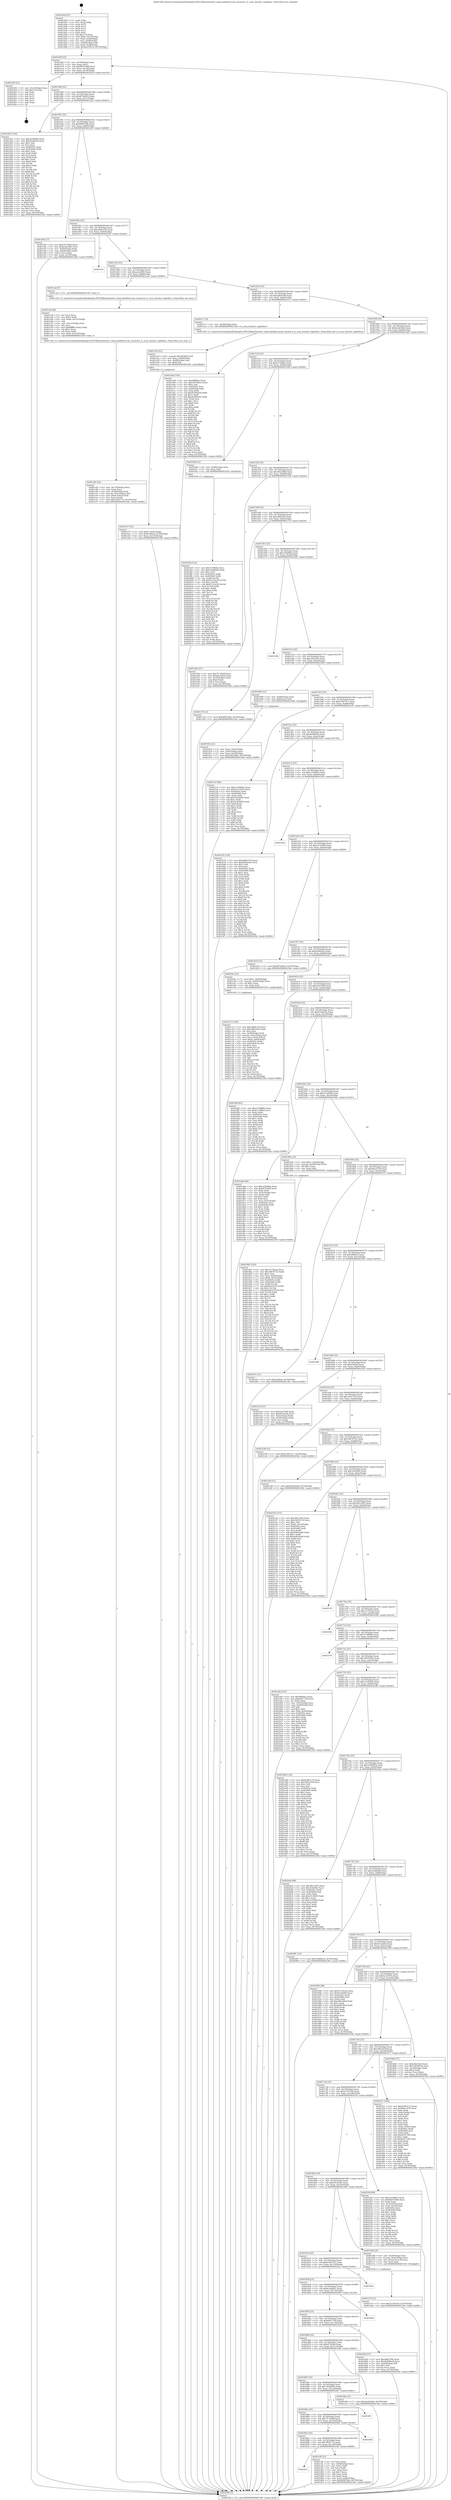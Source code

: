 digraph "0x401440" {
  label = "0x401440 (/mnt/c/Users/mathe/Desktop/tcc/POCII/binaries/extr_timescaledbsrcscan_iterator.h_ts_scan_iterator_tupledesc_Final-ollvm.out::main(0))"
  labelloc = "t"
  node[shape=record]

  Entry [label="",width=0.3,height=0.3,shape=circle,fillcolor=black,style=filled]
  "0x40146f" [label="{
     0x40146f [23]\l
     | [instrs]\l
     &nbsp;&nbsp;0x40146f \<+3\>: mov -0x70(%rbp),%eax\l
     &nbsp;&nbsp;0x401472 \<+2\>: mov %eax,%ecx\l
     &nbsp;&nbsp;0x401474 \<+6\>: sub $0x84037b86,%ecx\l
     &nbsp;&nbsp;0x40147a \<+3\>: mov %eax,-0x74(%rbp)\l
     &nbsp;&nbsp;0x40147d \<+3\>: mov %ecx,-0x78(%rbp)\l
     &nbsp;&nbsp;0x401480 \<+6\>: je 0000000000402256 \<main+0xe16\>\l
  }"]
  "0x402256" [label="{
     0x402256 [21]\l
     | [instrs]\l
     &nbsp;&nbsp;0x402256 \<+3\>: mov -0x2c(%rbp),%eax\l
     &nbsp;&nbsp;0x402259 \<+7\>: add $0x118,%rsp\l
     &nbsp;&nbsp;0x402260 \<+1\>: pop %rbx\l
     &nbsp;&nbsp;0x402261 \<+2\>: pop %r12\l
     &nbsp;&nbsp;0x402263 \<+2\>: pop %r13\l
     &nbsp;&nbsp;0x402265 \<+2\>: pop %r14\l
     &nbsp;&nbsp;0x402267 \<+2\>: pop %r15\l
     &nbsp;&nbsp;0x402269 \<+1\>: pop %rbp\l
     &nbsp;&nbsp;0x40226a \<+1\>: ret\l
  }"]
  "0x401486" [label="{
     0x401486 [22]\l
     | [instrs]\l
     &nbsp;&nbsp;0x401486 \<+5\>: jmp 000000000040148b \<main+0x4b\>\l
     &nbsp;&nbsp;0x40148b \<+3\>: mov -0x74(%rbp),%eax\l
     &nbsp;&nbsp;0x40148e \<+5\>: sub $0x887a66c6,%eax\l
     &nbsp;&nbsp;0x401493 \<+3\>: mov %eax,-0x7c(%rbp)\l
     &nbsp;&nbsp;0x401496 \<+6\>: je 0000000000401d25 \<main+0x8e5\>\l
  }"]
  Exit [label="",width=0.3,height=0.3,shape=circle,fillcolor=black,style=filled,peripheries=2]
  "0x401d25" [label="{
     0x401d25 [134]\l
     | [instrs]\l
     &nbsp;&nbsp;0x401d25 \<+5\>: mov $0xce5bf08a,%eax\l
     &nbsp;&nbsp;0x401d2a \<+5\>: mov $0xf55e810a,%ecx\l
     &nbsp;&nbsp;0x401d2f \<+2\>: mov $0x1,%dl\l
     &nbsp;&nbsp;0x401d31 \<+2\>: xor %esi,%esi\l
     &nbsp;&nbsp;0x401d33 \<+7\>: mov 0x40505c,%edi\l
     &nbsp;&nbsp;0x401d3a \<+8\>: mov 0x405060,%r8d\l
     &nbsp;&nbsp;0x401d42 \<+3\>: sub $0x1,%esi\l
     &nbsp;&nbsp;0x401d45 \<+3\>: mov %edi,%r9d\l
     &nbsp;&nbsp;0x401d48 \<+3\>: add %esi,%r9d\l
     &nbsp;&nbsp;0x401d4b \<+4\>: imul %r9d,%edi\l
     &nbsp;&nbsp;0x401d4f \<+3\>: and $0x1,%edi\l
     &nbsp;&nbsp;0x401d52 \<+3\>: cmp $0x0,%edi\l
     &nbsp;&nbsp;0x401d55 \<+4\>: sete %r10b\l
     &nbsp;&nbsp;0x401d59 \<+4\>: cmp $0xa,%r8d\l
     &nbsp;&nbsp;0x401d5d \<+4\>: setl %r11b\l
     &nbsp;&nbsp;0x401d61 \<+3\>: mov %r10b,%bl\l
     &nbsp;&nbsp;0x401d64 \<+3\>: xor $0xff,%bl\l
     &nbsp;&nbsp;0x401d67 \<+3\>: mov %r11b,%r14b\l
     &nbsp;&nbsp;0x401d6a \<+4\>: xor $0xff,%r14b\l
     &nbsp;&nbsp;0x401d6e \<+3\>: xor $0x0,%dl\l
     &nbsp;&nbsp;0x401d71 \<+3\>: mov %bl,%r15b\l
     &nbsp;&nbsp;0x401d74 \<+4\>: and $0x0,%r15b\l
     &nbsp;&nbsp;0x401d78 \<+3\>: and %dl,%r10b\l
     &nbsp;&nbsp;0x401d7b \<+3\>: mov %r14b,%r12b\l
     &nbsp;&nbsp;0x401d7e \<+4\>: and $0x0,%r12b\l
     &nbsp;&nbsp;0x401d82 \<+3\>: and %dl,%r11b\l
     &nbsp;&nbsp;0x401d85 \<+3\>: or %r10b,%r15b\l
     &nbsp;&nbsp;0x401d88 \<+3\>: or %r11b,%r12b\l
     &nbsp;&nbsp;0x401d8b \<+3\>: xor %r12b,%r15b\l
     &nbsp;&nbsp;0x401d8e \<+3\>: or %r14b,%bl\l
     &nbsp;&nbsp;0x401d91 \<+3\>: xor $0xff,%bl\l
     &nbsp;&nbsp;0x401d94 \<+3\>: or $0x0,%dl\l
     &nbsp;&nbsp;0x401d97 \<+2\>: and %dl,%bl\l
     &nbsp;&nbsp;0x401d99 \<+3\>: or %bl,%r15b\l
     &nbsp;&nbsp;0x401d9c \<+4\>: test $0x1,%r15b\l
     &nbsp;&nbsp;0x401da0 \<+3\>: cmovne %ecx,%eax\l
     &nbsp;&nbsp;0x401da3 \<+3\>: mov %eax,-0x70(%rbp)\l
     &nbsp;&nbsp;0x401da6 \<+5\>: jmp 000000000040234b \<main+0xf0b\>\l
  }"]
  "0x40149c" [label="{
     0x40149c [22]\l
     | [instrs]\l
     &nbsp;&nbsp;0x40149c \<+5\>: jmp 00000000004014a1 \<main+0x61\>\l
     &nbsp;&nbsp;0x4014a1 \<+3\>: mov -0x74(%rbp),%eax\l
     &nbsp;&nbsp;0x4014a4 \<+5\>: sub $0x9f0879de,%eax\l
     &nbsp;&nbsp;0x4014a9 \<+3\>: mov %eax,-0x80(%rbp)\l
     &nbsp;&nbsp;0x4014ac \<+6\>: je 0000000000401c89 \<main+0x849\>\l
  }"]
  "0x401fe9" [label="{
     0x401fe9 [152]\l
     | [instrs]\l
     &nbsp;&nbsp;0x401fe9 \<+5\>: mov $0x315f8b8e,%ecx\l
     &nbsp;&nbsp;0x401fee \<+5\>: mov $0x3ce88ad0,%edx\l
     &nbsp;&nbsp;0x401ff3 \<+3\>: mov $0x1,%sil\l
     &nbsp;&nbsp;0x401ff6 \<+8\>: mov 0x40505c,%r8d\l
     &nbsp;&nbsp;0x401ffe \<+8\>: mov 0x405060,%r9d\l
     &nbsp;&nbsp;0x402006 \<+3\>: mov %r8d,%r10d\l
     &nbsp;&nbsp;0x402009 \<+7\>: add $0x97c25a39,%r10d\l
     &nbsp;&nbsp;0x402010 \<+4\>: sub $0x1,%r10d\l
     &nbsp;&nbsp;0x402014 \<+7\>: sub $0x97c25a39,%r10d\l
     &nbsp;&nbsp;0x40201b \<+4\>: imul %r10d,%r8d\l
     &nbsp;&nbsp;0x40201f \<+4\>: and $0x1,%r8d\l
     &nbsp;&nbsp;0x402023 \<+4\>: cmp $0x0,%r8d\l
     &nbsp;&nbsp;0x402027 \<+4\>: sete %r11b\l
     &nbsp;&nbsp;0x40202b \<+4\>: cmp $0xa,%r9d\l
     &nbsp;&nbsp;0x40202f \<+3\>: setl %bl\l
     &nbsp;&nbsp;0x402032 \<+3\>: mov %r11b,%r14b\l
     &nbsp;&nbsp;0x402035 \<+4\>: xor $0xff,%r14b\l
     &nbsp;&nbsp;0x402039 \<+3\>: mov %bl,%r15b\l
     &nbsp;&nbsp;0x40203c \<+4\>: xor $0xff,%r15b\l
     &nbsp;&nbsp;0x402040 \<+4\>: xor $0x0,%sil\l
     &nbsp;&nbsp;0x402044 \<+3\>: mov %r14b,%r12b\l
     &nbsp;&nbsp;0x402047 \<+4\>: and $0x0,%r12b\l
     &nbsp;&nbsp;0x40204b \<+3\>: and %sil,%r11b\l
     &nbsp;&nbsp;0x40204e \<+3\>: mov %r15b,%r13b\l
     &nbsp;&nbsp;0x402051 \<+4\>: and $0x0,%r13b\l
     &nbsp;&nbsp;0x402055 \<+3\>: and %sil,%bl\l
     &nbsp;&nbsp;0x402058 \<+3\>: or %r11b,%r12b\l
     &nbsp;&nbsp;0x40205b \<+3\>: or %bl,%r13b\l
     &nbsp;&nbsp;0x40205e \<+3\>: xor %r13b,%r12b\l
     &nbsp;&nbsp;0x402061 \<+3\>: or %r15b,%r14b\l
     &nbsp;&nbsp;0x402064 \<+4\>: xor $0xff,%r14b\l
     &nbsp;&nbsp;0x402068 \<+4\>: or $0x0,%sil\l
     &nbsp;&nbsp;0x40206c \<+3\>: and %sil,%r14b\l
     &nbsp;&nbsp;0x40206f \<+3\>: or %r14b,%r12b\l
     &nbsp;&nbsp;0x402072 \<+4\>: test $0x1,%r12b\l
     &nbsp;&nbsp;0x402076 \<+3\>: cmovne %edx,%ecx\l
     &nbsp;&nbsp;0x402079 \<+3\>: mov %ecx,-0x70(%rbp)\l
     &nbsp;&nbsp;0x40207c \<+5\>: jmp 000000000040234b \<main+0xf0b\>\l
  }"]
  "0x401c89" [label="{
     0x401c89 [27]\l
     | [instrs]\l
     &nbsp;&nbsp;0x401c89 \<+5\>: mov $0xe47c6f20,%eax\l
     &nbsp;&nbsp;0x401c8e \<+5\>: mov $0xacda1883,%ecx\l
     &nbsp;&nbsp;0x401c93 \<+3\>: mov -0x64(%rbp),%edx\l
     &nbsp;&nbsp;0x401c96 \<+3\>: cmp -0x60(%rbp),%edx\l
     &nbsp;&nbsp;0x401c99 \<+3\>: cmovl %ecx,%eax\l
     &nbsp;&nbsp;0x401c9c \<+3\>: mov %eax,-0x70(%rbp)\l
     &nbsp;&nbsp;0x401c9f \<+5\>: jmp 000000000040234b \<main+0xf0b\>\l
  }"]
  "0x4014b2" [label="{
     0x4014b2 [25]\l
     | [instrs]\l
     &nbsp;&nbsp;0x4014b2 \<+5\>: jmp 00000000004014b7 \<main+0x77\>\l
     &nbsp;&nbsp;0x4014b7 \<+3\>: mov -0x74(%rbp),%eax\l
     &nbsp;&nbsp;0x4014ba \<+5\>: sub $0xa4b9c150,%eax\l
     &nbsp;&nbsp;0x4014bf \<+6\>: mov %eax,-0x84(%rbp)\l
     &nbsp;&nbsp;0x4014c5 \<+6\>: je 00000000004022a5 \<main+0xe65\>\l
  }"]
  "0x401e7f" [label="{
     0x401e7f [12]\l
     | [instrs]\l
     &nbsp;&nbsp;0x401e7f \<+7\>: movl $0x3c10b534,-0x70(%rbp)\l
     &nbsp;&nbsp;0x401e86 \<+5\>: jmp 000000000040234b \<main+0xf0b\>\l
  }"]
  "0x4022a5" [label="{
     0x4022a5\l
  }", style=dashed]
  "0x4014cb" [label="{
     0x4014cb [25]\l
     | [instrs]\l
     &nbsp;&nbsp;0x4014cb \<+5\>: jmp 00000000004014d0 \<main+0x90\>\l
     &nbsp;&nbsp;0x4014d0 \<+3\>: mov -0x74(%rbp),%eax\l
     &nbsp;&nbsp;0x4014d3 \<+5\>: sub $0xacda1883,%eax\l
     &nbsp;&nbsp;0x4014d8 \<+6\>: mov %eax,-0x88(%rbp)\l
     &nbsp;&nbsp;0x4014de \<+6\>: je 0000000000401ca4 \<main+0x864\>\l
  }"]
  "0x401e37" [label="{
     0x401e37 [25]\l
     | [instrs]\l
     &nbsp;&nbsp;0x401e37 \<+7\>: movl $0x0,-0x6c(%rbp)\l
     &nbsp;&nbsp;0x401e3e \<+7\>: movl $0xfc6f4ad,-0x70(%rbp)\l
     &nbsp;&nbsp;0x401e45 \<+6\>: mov %eax,-0x134(%rbp)\l
     &nbsp;&nbsp;0x401e4b \<+5\>: jmp 000000000040234b \<main+0xf0b\>\l
  }"]
  "0x401ca4" [label="{
     0x401ca4 [5]\l
     | [instrs]\l
     &nbsp;&nbsp;0x401ca4 \<+5\>: call 0000000000401160 \<next_i\>\l
     | [calls]\l
     &nbsp;&nbsp;0x401160 \{1\} (/mnt/c/Users/mathe/Desktop/tcc/POCII/binaries/extr_timescaledbsrcscan_iterator.h_ts_scan_iterator_tupledesc_Final-ollvm.out::next_i)\l
  }"]
  "0x4014e4" [label="{
     0x4014e4 [25]\l
     | [instrs]\l
     &nbsp;&nbsp;0x4014e4 \<+5\>: jmp 00000000004014e9 \<main+0xa9\>\l
     &nbsp;&nbsp;0x4014e9 \<+3\>: mov -0x74(%rbp),%eax\l
     &nbsp;&nbsp;0x4014ec \<+5\>: sub $0xadbf7c8b,%eax\l
     &nbsp;&nbsp;0x4014f1 \<+6\>: mov %eax,-0x8c(%rbp)\l
     &nbsp;&nbsp;0x4014f7 \<+6\>: je 0000000000401e17 \<main+0x9d7\>\l
  }"]
  "0x401e20" [label="{
     0x401e20 [23]\l
     | [instrs]\l
     &nbsp;&nbsp;0x401e20 \<+10\>: movabs $0x4030b6,%rdi\l
     &nbsp;&nbsp;0x401e2a \<+3\>: mov %eax,-0x68(%rbp)\l
     &nbsp;&nbsp;0x401e2d \<+3\>: mov -0x68(%rbp),%esi\l
     &nbsp;&nbsp;0x401e30 \<+2\>: mov $0x0,%al\l
     &nbsp;&nbsp;0x401e32 \<+5\>: call 0000000000401040 \<printf@plt\>\l
     | [calls]\l
     &nbsp;&nbsp;0x401040 \{1\} (unknown)\l
  }"]
  "0x401e17" [label="{
     0x401e17 [9]\l
     | [instrs]\l
     &nbsp;&nbsp;0x401e17 \<+4\>: mov -0x58(%rbp),%rdi\l
     &nbsp;&nbsp;0x401e1b \<+5\>: call 0000000000401420 \<ts_scan_iterator_tupledesc\>\l
     | [calls]\l
     &nbsp;&nbsp;0x401420 \{1\} (/mnt/c/Users/mathe/Desktop/tcc/POCII/binaries/extr_timescaledbsrcscan_iterator.h_ts_scan_iterator_tupledesc_Final-ollvm.out::ts_scan_iterator_tupledesc)\l
  }"]
  "0x4014fd" [label="{
     0x4014fd [25]\l
     | [instrs]\l
     &nbsp;&nbsp;0x4014fd \<+5\>: jmp 0000000000401502 \<main+0xc2\>\l
     &nbsp;&nbsp;0x401502 \<+3\>: mov -0x74(%rbp),%eax\l
     &nbsp;&nbsp;0x401505 \<+5\>: sub $0xb2ab5be8,%eax\l
     &nbsp;&nbsp;0x40150a \<+6\>: mov %eax,-0x90(%rbp)\l
     &nbsp;&nbsp;0x401510 \<+6\>: je 0000000000401a64 \<main+0x624\>\l
  }"]
  "0x4018cc" [label="{
     0x4018cc\l
  }", style=dashed]
  "0x401a64" [label="{
     0x401a64 [144]\l
     | [instrs]\l
     &nbsp;&nbsp;0x401a64 \<+5\>: mov $0x4f89dce,%eax\l
     &nbsp;&nbsp;0x401a69 \<+5\>: mov $0x349760e4,%ecx\l
     &nbsp;&nbsp;0x401a6e \<+2\>: mov $0x1,%dl\l
     &nbsp;&nbsp;0x401a70 \<+7\>: mov 0x40505c,%esi\l
     &nbsp;&nbsp;0x401a77 \<+7\>: mov 0x405060,%edi\l
     &nbsp;&nbsp;0x401a7e \<+3\>: mov %esi,%r8d\l
     &nbsp;&nbsp;0x401a81 \<+7\>: sub $0xd5394a56,%r8d\l
     &nbsp;&nbsp;0x401a88 \<+4\>: sub $0x1,%r8d\l
     &nbsp;&nbsp;0x401a8c \<+7\>: add $0xd5394a56,%r8d\l
     &nbsp;&nbsp;0x401a93 \<+4\>: imul %r8d,%esi\l
     &nbsp;&nbsp;0x401a97 \<+3\>: and $0x1,%esi\l
     &nbsp;&nbsp;0x401a9a \<+3\>: cmp $0x0,%esi\l
     &nbsp;&nbsp;0x401a9d \<+4\>: sete %r9b\l
     &nbsp;&nbsp;0x401aa1 \<+3\>: cmp $0xa,%edi\l
     &nbsp;&nbsp;0x401aa4 \<+4\>: setl %r10b\l
     &nbsp;&nbsp;0x401aa8 \<+3\>: mov %r9b,%r11b\l
     &nbsp;&nbsp;0x401aab \<+4\>: xor $0xff,%r11b\l
     &nbsp;&nbsp;0x401aaf \<+3\>: mov %r10b,%bl\l
     &nbsp;&nbsp;0x401ab2 \<+3\>: xor $0xff,%bl\l
     &nbsp;&nbsp;0x401ab5 \<+3\>: xor $0x0,%dl\l
     &nbsp;&nbsp;0x401ab8 \<+3\>: mov %r11b,%r14b\l
     &nbsp;&nbsp;0x401abb \<+4\>: and $0x0,%r14b\l
     &nbsp;&nbsp;0x401abf \<+3\>: and %dl,%r9b\l
     &nbsp;&nbsp;0x401ac2 \<+3\>: mov %bl,%r15b\l
     &nbsp;&nbsp;0x401ac5 \<+4\>: and $0x0,%r15b\l
     &nbsp;&nbsp;0x401ac9 \<+3\>: and %dl,%r10b\l
     &nbsp;&nbsp;0x401acc \<+3\>: or %r9b,%r14b\l
     &nbsp;&nbsp;0x401acf \<+3\>: or %r10b,%r15b\l
     &nbsp;&nbsp;0x401ad2 \<+3\>: xor %r15b,%r14b\l
     &nbsp;&nbsp;0x401ad5 \<+3\>: or %bl,%r11b\l
     &nbsp;&nbsp;0x401ad8 \<+4\>: xor $0xff,%r11b\l
     &nbsp;&nbsp;0x401adc \<+3\>: or $0x0,%dl\l
     &nbsp;&nbsp;0x401adf \<+3\>: and %dl,%r11b\l
     &nbsp;&nbsp;0x401ae2 \<+3\>: or %r11b,%r14b\l
     &nbsp;&nbsp;0x401ae5 \<+4\>: test $0x1,%r14b\l
     &nbsp;&nbsp;0x401ae9 \<+3\>: cmovne %ecx,%eax\l
     &nbsp;&nbsp;0x401aec \<+3\>: mov %eax,-0x70(%rbp)\l
     &nbsp;&nbsp;0x401aef \<+5\>: jmp 000000000040234b \<main+0xf0b\>\l
  }"]
  "0x401516" [label="{
     0x401516 [25]\l
     | [instrs]\l
     &nbsp;&nbsp;0x401516 \<+5\>: jmp 000000000040151b \<main+0xdb\>\l
     &nbsp;&nbsp;0x40151b \<+3\>: mov -0x74(%rbp),%eax\l
     &nbsp;&nbsp;0x40151e \<+5\>: sub $0xb7c2fbb2,%eax\l
     &nbsp;&nbsp;0x401523 \<+6\>: mov %eax,-0x94(%rbp)\l
     &nbsp;&nbsp;0x401529 \<+6\>: je 0000000000401fdd \<main+0xb9d\>\l
  }"]
  "0x401cf8" [label="{
     0x401cf8 [33]\l
     | [instrs]\l
     &nbsp;&nbsp;0x401cf8 \<+2\>: xor %eax,%eax\l
     &nbsp;&nbsp;0x401cfa \<+3\>: mov -0x64(%rbp),%ecx\l
     &nbsp;&nbsp;0x401cfd \<+2\>: mov %eax,%edx\l
     &nbsp;&nbsp;0x401cff \<+2\>: sub %ecx,%edx\l
     &nbsp;&nbsp;0x401d01 \<+2\>: mov %eax,%ecx\l
     &nbsp;&nbsp;0x401d03 \<+3\>: sub $0x1,%ecx\l
     &nbsp;&nbsp;0x401d06 \<+2\>: add %ecx,%edx\l
     &nbsp;&nbsp;0x401d08 \<+2\>: sub %edx,%eax\l
     &nbsp;&nbsp;0x401d0a \<+3\>: mov %eax,-0x64(%rbp)\l
     &nbsp;&nbsp;0x401d0d \<+7\>: movl $0x9f0879de,-0x70(%rbp)\l
     &nbsp;&nbsp;0x401d14 \<+5\>: jmp 000000000040234b \<main+0xf0b\>\l
  }"]
  "0x401fdd" [label="{
     0x401fdd [12]\l
     | [instrs]\l
     &nbsp;&nbsp;0x401fdd \<+4\>: mov -0x58(%rbp),%rax\l
     &nbsp;&nbsp;0x401fe1 \<+3\>: mov %rax,%rdi\l
     &nbsp;&nbsp;0x401fe4 \<+5\>: call 0000000000401030 \<free@plt\>\l
     | [calls]\l
     &nbsp;&nbsp;0x401030 \{1\} (unknown)\l
  }"]
  "0x40152f" [label="{
     0x40152f [25]\l
     | [instrs]\l
     &nbsp;&nbsp;0x40152f \<+5\>: jmp 0000000000401534 \<main+0xf4\>\l
     &nbsp;&nbsp;0x401534 \<+3\>: mov -0x74(%rbp),%eax\l
     &nbsp;&nbsp;0x401537 \<+5\>: sub $0xc9625686,%eax\l
     &nbsp;&nbsp;0x40153c \<+6\>: mov %eax,-0x98(%rbp)\l
     &nbsp;&nbsp;0x401542 \<+6\>: je 000000000040192b \<main+0x4eb\>\l
  }"]
  "0x4018b3" [label="{
     0x4018b3 [25]\l
     | [instrs]\l
     &nbsp;&nbsp;0x4018b3 \<+5\>: jmp 00000000004018b8 \<main+0x478\>\l
     &nbsp;&nbsp;0x4018b8 \<+3\>: mov -0x74(%rbp),%eax\l
     &nbsp;&nbsp;0x4018bb \<+5\>: sub $0x7f6d177e,%eax\l
     &nbsp;&nbsp;0x4018c0 \<+6\>: mov %eax,-0x128(%rbp)\l
     &nbsp;&nbsp;0x4018c6 \<+6\>: je 0000000000401cf8 \<main+0x8b8\>\l
  }"]
  "0x40192b" [label="{
     0x40192b [27]\l
     | [instrs]\l
     &nbsp;&nbsp;0x40192b \<+5\>: mov $0x7f17d9df,%eax\l
     &nbsp;&nbsp;0x401930 \<+5\>: mov $0x40c2a9c0,%ecx\l
     &nbsp;&nbsp;0x401935 \<+3\>: mov -0x34(%rbp),%edx\l
     &nbsp;&nbsp;0x401938 \<+3\>: cmp $0x0,%edx\l
     &nbsp;&nbsp;0x40193b \<+3\>: cmove %ecx,%eax\l
     &nbsp;&nbsp;0x40193e \<+3\>: mov %eax,-0x70(%rbp)\l
     &nbsp;&nbsp;0x401941 \<+5\>: jmp 000000000040234b \<main+0xf0b\>\l
  }"]
  "0x401548" [label="{
     0x401548 [25]\l
     | [instrs]\l
     &nbsp;&nbsp;0x401548 \<+5\>: jmp 000000000040154d \<main+0x10d\>\l
     &nbsp;&nbsp;0x40154d \<+3\>: mov -0x74(%rbp),%eax\l
     &nbsp;&nbsp;0x401550 \<+5\>: sub $0xcd8f19c6,%eax\l
     &nbsp;&nbsp;0x401555 \<+6\>: mov %eax,-0x9c(%rbp)\l
     &nbsp;&nbsp;0x40155b \<+6\>: je 0000000000401c7d \<main+0x83d\>\l
  }"]
  "0x40208d" [label="{
     0x40208d\l
  }", style=dashed]
  "0x401c7d" [label="{
     0x401c7d [12]\l
     | [instrs]\l
     &nbsp;&nbsp;0x401c7d \<+7\>: movl $0x9f0879de,-0x70(%rbp)\l
     &nbsp;&nbsp;0x401c84 \<+5\>: jmp 000000000040234b \<main+0xf0b\>\l
  }"]
  "0x401561" [label="{
     0x401561 [25]\l
     | [instrs]\l
     &nbsp;&nbsp;0x401561 \<+5\>: jmp 0000000000401566 \<main+0x126\>\l
     &nbsp;&nbsp;0x401566 \<+3\>: mov -0x74(%rbp),%eax\l
     &nbsp;&nbsp;0x401569 \<+5\>: sub $0xce5bf08a,%eax\l
     &nbsp;&nbsp;0x40156e \<+6\>: mov %eax,-0xa0(%rbp)\l
     &nbsp;&nbsp;0x401574 \<+6\>: je 00000000004022db \<main+0xe9b\>\l
  }"]
  "0x40189a" [label="{
     0x40189a [25]\l
     | [instrs]\l
     &nbsp;&nbsp;0x40189a \<+5\>: jmp 000000000040189f \<main+0x45f\>\l
     &nbsp;&nbsp;0x40189f \<+3\>: mov -0x74(%rbp),%eax\l
     &nbsp;&nbsp;0x4018a2 \<+5\>: sub $0x7f17d9df,%eax\l
     &nbsp;&nbsp;0x4018a7 \<+6\>: mov %eax,-0x124(%rbp)\l
     &nbsp;&nbsp;0x4018ad \<+6\>: je 000000000040208d \<main+0xc4d\>\l
  }"]
  "0x4022db" [label="{
     0x4022db\l
  }", style=dashed]
  "0x40157a" [label="{
     0x40157a [25]\l
     | [instrs]\l
     &nbsp;&nbsp;0x40157a \<+5\>: jmp 000000000040157f \<main+0x13f\>\l
     &nbsp;&nbsp;0x40157f \<+3\>: mov -0x74(%rbp),%eax\l
     &nbsp;&nbsp;0x401582 \<+5\>: sub $0xcfd25c62,%eax\l
     &nbsp;&nbsp;0x401587 \<+6\>: mov %eax,-0xa4(%rbp)\l
     &nbsp;&nbsp;0x40158d \<+6\>: je 0000000000401909 \<main+0x4c9\>\l
  }"]
  "0x4018f1" [label="{
     0x4018f1\l
  }", style=dashed]
  "0x401909" [label="{
     0x401909 [13]\l
     | [instrs]\l
     &nbsp;&nbsp;0x401909 \<+4\>: mov -0x48(%rbp),%rax\l
     &nbsp;&nbsp;0x40190d \<+4\>: mov 0x8(%rax),%rdi\l
     &nbsp;&nbsp;0x401911 \<+5\>: call 0000000000401060 \<atoi@plt\>\l
     | [calls]\l
     &nbsp;&nbsp;0x401060 \{1\} (unknown)\l
  }"]
  "0x401593" [label="{
     0x401593 [25]\l
     | [instrs]\l
     &nbsp;&nbsp;0x401593 \<+5\>: jmp 0000000000401598 \<main+0x158\>\l
     &nbsp;&nbsp;0x401598 \<+3\>: mov -0x74(%rbp),%eax\l
     &nbsp;&nbsp;0x40159b \<+5\>: sub $0xd7d973c7,%eax\l
     &nbsp;&nbsp;0x4015a0 \<+6\>: mov %eax,-0xa8(%rbp)\l
     &nbsp;&nbsp;0x4015a6 \<+6\>: je 00000000004021a5 \<main+0xd65\>\l
  }"]
  "0x401881" [label="{
     0x401881 [25]\l
     | [instrs]\l
     &nbsp;&nbsp;0x401881 \<+5\>: jmp 0000000000401886 \<main+0x446\>\l
     &nbsp;&nbsp;0x401886 \<+3\>: mov -0x74(%rbp),%eax\l
     &nbsp;&nbsp;0x401889 \<+5\>: sub $0x7493687b,%eax\l
     &nbsp;&nbsp;0x40188e \<+6\>: mov %eax,-0x120(%rbp)\l
     &nbsp;&nbsp;0x401894 \<+6\>: je 00000000004018f1 \<main+0x4b1\>\l
  }"]
  "0x4021a5" [label="{
     0x4021a5 [88]\l
     | [instrs]\l
     &nbsp;&nbsp;0x4021a5 \<+5\>: mov $0xe143bbb3,%eax\l
     &nbsp;&nbsp;0x4021aa \<+5\>: mov $0x5e723520,%ecx\l
     &nbsp;&nbsp;0x4021af \<+7\>: mov 0x40505c,%edx\l
     &nbsp;&nbsp;0x4021b6 \<+7\>: mov 0x405060,%esi\l
     &nbsp;&nbsp;0x4021bd \<+2\>: mov %edx,%edi\l
     &nbsp;&nbsp;0x4021bf \<+6\>: add $0x5e426499,%edi\l
     &nbsp;&nbsp;0x4021c5 \<+3\>: sub $0x1,%edi\l
     &nbsp;&nbsp;0x4021c8 \<+6\>: sub $0x5e426499,%edi\l
     &nbsp;&nbsp;0x4021ce \<+3\>: imul %edi,%edx\l
     &nbsp;&nbsp;0x4021d1 \<+3\>: and $0x1,%edx\l
     &nbsp;&nbsp;0x4021d4 \<+3\>: cmp $0x0,%edx\l
     &nbsp;&nbsp;0x4021d7 \<+4\>: sete %r8b\l
     &nbsp;&nbsp;0x4021db \<+3\>: cmp $0xa,%esi\l
     &nbsp;&nbsp;0x4021de \<+4\>: setl %r9b\l
     &nbsp;&nbsp;0x4021e2 \<+3\>: mov %r8b,%r10b\l
     &nbsp;&nbsp;0x4021e5 \<+3\>: and %r9b,%r10b\l
     &nbsp;&nbsp;0x4021e8 \<+3\>: xor %r9b,%r8b\l
     &nbsp;&nbsp;0x4021eb \<+3\>: or %r8b,%r10b\l
     &nbsp;&nbsp;0x4021ee \<+4\>: test $0x1,%r10b\l
     &nbsp;&nbsp;0x4021f2 \<+3\>: cmovne %ecx,%eax\l
     &nbsp;&nbsp;0x4021f5 \<+3\>: mov %eax,-0x70(%rbp)\l
     &nbsp;&nbsp;0x4021f8 \<+5\>: jmp 000000000040234b \<main+0xf0b\>\l
  }"]
  "0x4015ac" [label="{
     0x4015ac [25]\l
     | [instrs]\l
     &nbsp;&nbsp;0x4015ac \<+5\>: jmp 00000000004015b1 \<main+0x171\>\l
     &nbsp;&nbsp;0x4015b1 \<+3\>: mov -0x74(%rbp),%eax\l
     &nbsp;&nbsp;0x4015b4 \<+5\>: sub $0xde069bcb,%eax\l
     &nbsp;&nbsp;0x4015b9 \<+6\>: mov %eax,-0xac(%rbp)\l
     &nbsp;&nbsp;0x4015bf \<+6\>: je 0000000000401b76 \<main+0x736\>\l
  }"]
  "0x401e0b" [label="{
     0x401e0b [12]\l
     | [instrs]\l
     &nbsp;&nbsp;0x401e0b \<+7\>: movl $0xb2ab5be8,-0x70(%rbp)\l
     &nbsp;&nbsp;0x401e12 \<+5\>: jmp 000000000040234b \<main+0xf0b\>\l
  }"]
  "0x401b76" [label="{
     0x401b76 [134]\l
     | [instrs]\l
     &nbsp;&nbsp;0x401b76 \<+5\>: mov $0xa4b9c150,%eax\l
     &nbsp;&nbsp;0x401b7b \<+5\>: mov $0xf294e02e,%ecx\l
     &nbsp;&nbsp;0x401b80 \<+2\>: mov $0x1,%dl\l
     &nbsp;&nbsp;0x401b82 \<+2\>: xor %esi,%esi\l
     &nbsp;&nbsp;0x401b84 \<+7\>: mov 0x40505c,%edi\l
     &nbsp;&nbsp;0x401b8b \<+8\>: mov 0x405060,%r8d\l
     &nbsp;&nbsp;0x401b93 \<+3\>: sub $0x1,%esi\l
     &nbsp;&nbsp;0x401b96 \<+3\>: mov %edi,%r9d\l
     &nbsp;&nbsp;0x401b99 \<+3\>: add %esi,%r9d\l
     &nbsp;&nbsp;0x401b9c \<+4\>: imul %r9d,%edi\l
     &nbsp;&nbsp;0x401ba0 \<+3\>: and $0x1,%edi\l
     &nbsp;&nbsp;0x401ba3 \<+3\>: cmp $0x0,%edi\l
     &nbsp;&nbsp;0x401ba6 \<+4\>: sete %r10b\l
     &nbsp;&nbsp;0x401baa \<+4\>: cmp $0xa,%r8d\l
     &nbsp;&nbsp;0x401bae \<+4\>: setl %r11b\l
     &nbsp;&nbsp;0x401bb2 \<+3\>: mov %r10b,%bl\l
     &nbsp;&nbsp;0x401bb5 \<+3\>: xor $0xff,%bl\l
     &nbsp;&nbsp;0x401bb8 \<+3\>: mov %r11b,%r14b\l
     &nbsp;&nbsp;0x401bbb \<+4\>: xor $0xff,%r14b\l
     &nbsp;&nbsp;0x401bbf \<+3\>: xor $0x0,%dl\l
     &nbsp;&nbsp;0x401bc2 \<+3\>: mov %bl,%r15b\l
     &nbsp;&nbsp;0x401bc5 \<+4\>: and $0x0,%r15b\l
     &nbsp;&nbsp;0x401bc9 \<+3\>: and %dl,%r10b\l
     &nbsp;&nbsp;0x401bcc \<+3\>: mov %r14b,%r12b\l
     &nbsp;&nbsp;0x401bcf \<+4\>: and $0x0,%r12b\l
     &nbsp;&nbsp;0x401bd3 \<+3\>: and %dl,%r11b\l
     &nbsp;&nbsp;0x401bd6 \<+3\>: or %r10b,%r15b\l
     &nbsp;&nbsp;0x401bd9 \<+3\>: or %r11b,%r12b\l
     &nbsp;&nbsp;0x401bdc \<+3\>: xor %r12b,%r15b\l
     &nbsp;&nbsp;0x401bdf \<+3\>: or %r14b,%bl\l
     &nbsp;&nbsp;0x401be2 \<+3\>: xor $0xff,%bl\l
     &nbsp;&nbsp;0x401be5 \<+3\>: or $0x0,%dl\l
     &nbsp;&nbsp;0x401be8 \<+2\>: and %dl,%bl\l
     &nbsp;&nbsp;0x401bea \<+3\>: or %bl,%r15b\l
     &nbsp;&nbsp;0x401bed \<+4\>: test $0x1,%r15b\l
     &nbsp;&nbsp;0x401bf1 \<+3\>: cmovne %ecx,%eax\l
     &nbsp;&nbsp;0x401bf4 \<+3\>: mov %eax,-0x70(%rbp)\l
     &nbsp;&nbsp;0x401bf7 \<+5\>: jmp 000000000040234b \<main+0xf0b\>\l
  }"]
  "0x4015c5" [label="{
     0x4015c5 [25]\l
     | [instrs]\l
     &nbsp;&nbsp;0x4015c5 \<+5\>: jmp 00000000004015ca \<main+0x18a\>\l
     &nbsp;&nbsp;0x4015ca \<+3\>: mov -0x74(%rbp),%eax\l
     &nbsp;&nbsp;0x4015cd \<+5\>: sub $0xe143bbb3,%eax\l
     &nbsp;&nbsp;0x4015d2 \<+6\>: mov %eax,-0xb0(%rbp)\l
     &nbsp;&nbsp;0x4015d8 \<+6\>: je 0000000000402344 \<main+0xf04\>\l
  }"]
  "0x401cd5" [label="{
     0x401cd5 [35]\l
     | [instrs]\l
     &nbsp;&nbsp;0x401cd5 \<+6\>: mov -0x130(%rbp),%ecx\l
     &nbsp;&nbsp;0x401cdb \<+3\>: imul %eax,%ecx\l
     &nbsp;&nbsp;0x401cde \<+4\>: mov -0x58(%rbp),%rdi\l
     &nbsp;&nbsp;0x401ce2 \<+4\>: movslq -0x5c(%rbp),%r8\l
     &nbsp;&nbsp;0x401ce6 \<+4\>: mov (%rdi,%r8,8),%rdi\l
     &nbsp;&nbsp;0x401cea \<+2\>: mov %ecx,(%rdi)\l
     &nbsp;&nbsp;0x401cec \<+7\>: movl $0x7f6d177e,-0x70(%rbp)\l
     &nbsp;&nbsp;0x401cf3 \<+5\>: jmp 000000000040234b \<main+0xf0b\>\l
  }"]
  "0x402344" [label="{
     0x402344\l
  }", style=dashed]
  "0x4015de" [label="{
     0x4015de [25]\l
     | [instrs]\l
     &nbsp;&nbsp;0x4015de \<+5\>: jmp 00000000004015e3 \<main+0x1a3\>\l
     &nbsp;&nbsp;0x4015e3 \<+3\>: mov -0x74(%rbp),%eax\l
     &nbsp;&nbsp;0x4015e6 \<+5\>: sub $0xe47c6f20,%eax\l
     &nbsp;&nbsp;0x4015eb \<+6\>: mov %eax,-0xb4(%rbp)\l
     &nbsp;&nbsp;0x4015f1 \<+6\>: je 0000000000401d19 \<main+0x8d9\>\l
  }"]
  "0x401ca9" [label="{
     0x401ca9 [44]\l
     | [instrs]\l
     &nbsp;&nbsp;0x401ca9 \<+2\>: xor %ecx,%ecx\l
     &nbsp;&nbsp;0x401cab \<+5\>: mov $0x2,%edx\l
     &nbsp;&nbsp;0x401cb0 \<+6\>: mov %edx,-0x12c(%rbp)\l
     &nbsp;&nbsp;0x401cb6 \<+1\>: cltd\l
     &nbsp;&nbsp;0x401cb7 \<+6\>: mov -0x12c(%rbp),%esi\l
     &nbsp;&nbsp;0x401cbd \<+2\>: idiv %esi\l
     &nbsp;&nbsp;0x401cbf \<+6\>: imul $0xfffffffe,%edx,%edx\l
     &nbsp;&nbsp;0x401cc5 \<+3\>: sub $0x1,%ecx\l
     &nbsp;&nbsp;0x401cc8 \<+2\>: sub %ecx,%edx\l
     &nbsp;&nbsp;0x401cca \<+6\>: mov %edx,-0x130(%rbp)\l
     &nbsp;&nbsp;0x401cd0 \<+5\>: call 0000000000401160 \<next_i\>\l
     | [calls]\l
     &nbsp;&nbsp;0x401160 \{1\} (/mnt/c/Users/mathe/Desktop/tcc/POCII/binaries/extr_timescaledbsrcscan_iterator.h_ts_scan_iterator_tupledesc_Final-ollvm.out::next_i)\l
  }"]
  "0x401d19" [label="{
     0x401d19 [12]\l
     | [instrs]\l
     &nbsp;&nbsp;0x401d19 \<+7\>: movl $0x887a66c6,-0x70(%rbp)\l
     &nbsp;&nbsp;0x401d20 \<+5\>: jmp 000000000040234b \<main+0xf0b\>\l
  }"]
  "0x4015f7" [label="{
     0x4015f7 [25]\l
     | [instrs]\l
     &nbsp;&nbsp;0x4015f7 \<+5\>: jmp 00000000004015fc \<main+0x1bc\>\l
     &nbsp;&nbsp;0x4015fc \<+3\>: mov -0x74(%rbp),%eax\l
     &nbsp;&nbsp;0x4015ff \<+5\>: sub $0xf294e02e,%eax\l
     &nbsp;&nbsp;0x401604 \<+6\>: mov %eax,-0xb8(%rbp)\l
     &nbsp;&nbsp;0x40160a \<+6\>: je 0000000000401bfc \<main+0x7bc\>\l
  }"]
  "0x401c13" [label="{
     0x401c13 [106]\l
     | [instrs]\l
     &nbsp;&nbsp;0x401c13 \<+5\>: mov $0xa4b9c150,%ecx\l
     &nbsp;&nbsp;0x401c18 \<+5\>: mov $0xcd8f19c6,%edx\l
     &nbsp;&nbsp;0x401c1d \<+2\>: xor %esi,%esi\l
     &nbsp;&nbsp;0x401c1f \<+4\>: mov -0x58(%rbp),%rdi\l
     &nbsp;&nbsp;0x401c23 \<+4\>: movslq -0x5c(%rbp),%r8\l
     &nbsp;&nbsp;0x401c27 \<+4\>: mov %rax,(%rdi,%r8,8)\l
     &nbsp;&nbsp;0x401c2b \<+7\>: movl $0x0,-0x64(%rbp)\l
     &nbsp;&nbsp;0x401c32 \<+8\>: mov 0x40505c,%r9d\l
     &nbsp;&nbsp;0x401c3a \<+8\>: mov 0x405060,%r10d\l
     &nbsp;&nbsp;0x401c42 \<+3\>: sub $0x1,%esi\l
     &nbsp;&nbsp;0x401c45 \<+3\>: mov %r9d,%r11d\l
     &nbsp;&nbsp;0x401c48 \<+3\>: add %esi,%r11d\l
     &nbsp;&nbsp;0x401c4b \<+4\>: imul %r11d,%r9d\l
     &nbsp;&nbsp;0x401c4f \<+4\>: and $0x1,%r9d\l
     &nbsp;&nbsp;0x401c53 \<+4\>: cmp $0x0,%r9d\l
     &nbsp;&nbsp;0x401c57 \<+3\>: sete %bl\l
     &nbsp;&nbsp;0x401c5a \<+4\>: cmp $0xa,%r10d\l
     &nbsp;&nbsp;0x401c5e \<+4\>: setl %r14b\l
     &nbsp;&nbsp;0x401c62 \<+3\>: mov %bl,%r15b\l
     &nbsp;&nbsp;0x401c65 \<+3\>: and %r14b,%r15b\l
     &nbsp;&nbsp;0x401c68 \<+3\>: xor %r14b,%bl\l
     &nbsp;&nbsp;0x401c6b \<+3\>: or %bl,%r15b\l
     &nbsp;&nbsp;0x401c6e \<+4\>: test $0x1,%r15b\l
     &nbsp;&nbsp;0x401c72 \<+3\>: cmovne %edx,%ecx\l
     &nbsp;&nbsp;0x401c75 \<+3\>: mov %ecx,-0x70(%rbp)\l
     &nbsp;&nbsp;0x401c78 \<+5\>: jmp 000000000040234b \<main+0xf0b\>\l
  }"]
  "0x401bfc" [label="{
     0x401bfc [23]\l
     | [instrs]\l
     &nbsp;&nbsp;0x401bfc \<+7\>: movl $0x1,-0x60(%rbp)\l
     &nbsp;&nbsp;0x401c03 \<+4\>: movslq -0x60(%rbp),%rax\l
     &nbsp;&nbsp;0x401c07 \<+4\>: shl $0x2,%rax\l
     &nbsp;&nbsp;0x401c0b \<+3\>: mov %rax,%rdi\l
     &nbsp;&nbsp;0x401c0e \<+5\>: call 0000000000401050 \<malloc@plt\>\l
     | [calls]\l
     &nbsp;&nbsp;0x401050 \{1\} (unknown)\l
  }"]
  "0x401610" [label="{
     0x401610 [25]\l
     | [instrs]\l
     &nbsp;&nbsp;0x401610 \<+5\>: jmp 0000000000401615 \<main+0x1d5\>\l
     &nbsp;&nbsp;0x401615 \<+3\>: mov -0x74(%rbp),%eax\l
     &nbsp;&nbsp;0x401618 \<+5\>: sub $0xf2c67dd9,%eax\l
     &nbsp;&nbsp;0x40161d \<+6\>: mov %eax,-0xbc(%rbp)\l
     &nbsp;&nbsp;0x401623 \<+6\>: je 0000000000401f8a \<main+0xb4a\>\l
  }"]
  "0x401868" [label="{
     0x401868 [25]\l
     | [instrs]\l
     &nbsp;&nbsp;0x401868 \<+5\>: jmp 000000000040186d \<main+0x42d\>\l
     &nbsp;&nbsp;0x40186d \<+3\>: mov -0x74(%rbp),%eax\l
     &nbsp;&nbsp;0x401870 \<+5\>: sub $0x6f7fc9bd,%eax\l
     &nbsp;&nbsp;0x401875 \<+6\>: mov %eax,-0x11c(%rbp)\l
     &nbsp;&nbsp;0x40187b \<+6\>: je 0000000000401e0b \<main+0x9cb\>\l
  }"]
  "0x401f8a" [label="{
     0x401f8a [83]\l
     | [instrs]\l
     &nbsp;&nbsp;0x401f8a \<+5\>: mov $0x315f8b8e,%eax\l
     &nbsp;&nbsp;0x401f8f \<+5\>: mov $0xb7c2fbb2,%ecx\l
     &nbsp;&nbsp;0x401f94 \<+2\>: xor %edx,%edx\l
     &nbsp;&nbsp;0x401f96 \<+7\>: mov 0x40505c,%esi\l
     &nbsp;&nbsp;0x401f9d \<+7\>: mov 0x405060,%edi\l
     &nbsp;&nbsp;0x401fa4 \<+3\>: sub $0x1,%edx\l
     &nbsp;&nbsp;0x401fa7 \<+3\>: mov %esi,%r8d\l
     &nbsp;&nbsp;0x401faa \<+3\>: add %edx,%r8d\l
     &nbsp;&nbsp;0x401fad \<+4\>: imul %r8d,%esi\l
     &nbsp;&nbsp;0x401fb1 \<+3\>: and $0x1,%esi\l
     &nbsp;&nbsp;0x401fb4 \<+3\>: cmp $0x0,%esi\l
     &nbsp;&nbsp;0x401fb7 \<+4\>: sete %r9b\l
     &nbsp;&nbsp;0x401fbb \<+3\>: cmp $0xa,%edi\l
     &nbsp;&nbsp;0x401fbe \<+4\>: setl %r10b\l
     &nbsp;&nbsp;0x401fc2 \<+3\>: mov %r9b,%r11b\l
     &nbsp;&nbsp;0x401fc5 \<+3\>: and %r10b,%r11b\l
     &nbsp;&nbsp;0x401fc8 \<+3\>: xor %r10b,%r9b\l
     &nbsp;&nbsp;0x401fcb \<+3\>: or %r9b,%r11b\l
     &nbsp;&nbsp;0x401fce \<+4\>: test $0x1,%r11b\l
     &nbsp;&nbsp;0x401fd2 \<+3\>: cmovne %ecx,%eax\l
     &nbsp;&nbsp;0x401fd5 \<+3\>: mov %eax,-0x70(%rbp)\l
     &nbsp;&nbsp;0x401fd8 \<+5\>: jmp 000000000040234b \<main+0xf0b\>\l
  }"]
  "0x401629" [label="{
     0x401629 [25]\l
     | [instrs]\l
     &nbsp;&nbsp;0x401629 \<+5\>: jmp 000000000040162e \<main+0x1ee\>\l
     &nbsp;&nbsp;0x40162e \<+3\>: mov -0x74(%rbp),%eax\l
     &nbsp;&nbsp;0x401631 \<+5\>: sub $0xf55e810a,%eax\l
     &nbsp;&nbsp;0x401636 \<+6\>: mov %eax,-0xc0(%rbp)\l
     &nbsp;&nbsp;0x40163c \<+6\>: je 0000000000401dab \<main+0x96b\>\l
  }"]
  "0x401b5b" [label="{
     0x401b5b [27]\l
     | [instrs]\l
     &nbsp;&nbsp;0x401b5b \<+5\>: mov $0xadbf7c8b,%eax\l
     &nbsp;&nbsp;0x401b60 \<+5\>: mov $0xde069bcb,%ecx\l
     &nbsp;&nbsp;0x401b65 \<+3\>: mov -0x2d(%rbp),%dl\l
     &nbsp;&nbsp;0x401b68 \<+3\>: test $0x1,%dl\l
     &nbsp;&nbsp;0x401b6b \<+3\>: cmovne %ecx,%eax\l
     &nbsp;&nbsp;0x401b6e \<+3\>: mov %eax,-0x70(%rbp)\l
     &nbsp;&nbsp;0x401b71 \<+5\>: jmp 000000000040234b \<main+0xf0b\>\l
  }"]
  "0x401dab" [label="{
     0x401dab [96]\l
     | [instrs]\l
     &nbsp;&nbsp;0x401dab \<+5\>: mov $0xce5bf08a,%eax\l
     &nbsp;&nbsp;0x401db0 \<+5\>: mov $0x6f7fc9bd,%ecx\l
     &nbsp;&nbsp;0x401db5 \<+2\>: xor %edx,%edx\l
     &nbsp;&nbsp;0x401db7 \<+3\>: mov -0x5c(%rbp),%esi\l
     &nbsp;&nbsp;0x401dba \<+2\>: mov %edx,%edi\l
     &nbsp;&nbsp;0x401dbc \<+3\>: sub $0x1,%edi\l
     &nbsp;&nbsp;0x401dbf \<+2\>: sub %edi,%esi\l
     &nbsp;&nbsp;0x401dc1 \<+3\>: mov %esi,-0x5c(%rbp)\l
     &nbsp;&nbsp;0x401dc4 \<+7\>: mov 0x40505c,%esi\l
     &nbsp;&nbsp;0x401dcb \<+7\>: mov 0x405060,%edi\l
     &nbsp;&nbsp;0x401dd2 \<+3\>: sub $0x1,%edx\l
     &nbsp;&nbsp;0x401dd5 \<+3\>: mov %esi,%r8d\l
     &nbsp;&nbsp;0x401dd8 \<+3\>: add %edx,%r8d\l
     &nbsp;&nbsp;0x401ddb \<+4\>: imul %r8d,%esi\l
     &nbsp;&nbsp;0x401ddf \<+3\>: and $0x1,%esi\l
     &nbsp;&nbsp;0x401de2 \<+3\>: cmp $0x0,%esi\l
     &nbsp;&nbsp;0x401de5 \<+4\>: sete %r9b\l
     &nbsp;&nbsp;0x401de9 \<+3\>: cmp $0xa,%edi\l
     &nbsp;&nbsp;0x401dec \<+4\>: setl %r10b\l
     &nbsp;&nbsp;0x401df0 \<+3\>: mov %r9b,%r11b\l
     &nbsp;&nbsp;0x401df3 \<+3\>: and %r10b,%r11b\l
     &nbsp;&nbsp;0x401df6 \<+3\>: xor %r10b,%r9b\l
     &nbsp;&nbsp;0x401df9 \<+3\>: or %r9b,%r11b\l
     &nbsp;&nbsp;0x401dfc \<+4\>: test $0x1,%r11b\l
     &nbsp;&nbsp;0x401e00 \<+3\>: cmovne %ecx,%eax\l
     &nbsp;&nbsp;0x401e03 \<+3\>: mov %eax,-0x70(%rbp)\l
     &nbsp;&nbsp;0x401e06 \<+5\>: jmp 000000000040234b \<main+0xf0b\>\l
  }"]
  "0x401642" [label="{
     0x401642 [25]\l
     | [instrs]\l
     &nbsp;&nbsp;0x401642 \<+5\>: jmp 0000000000401647 \<main+0x207\>\l
     &nbsp;&nbsp;0x401647 \<+3\>: mov -0x74(%rbp),%eax\l
     &nbsp;&nbsp;0x40164a \<+5\>: sub $0xf7ccb696,%eax\l
     &nbsp;&nbsp;0x40164f \<+6\>: mov %eax,-0xc4(%rbp)\l
     &nbsp;&nbsp;0x401655 \<+6\>: je 000000000040199e \<main+0x55e\>\l
  }"]
  "0x40184f" [label="{
     0x40184f [25]\l
     | [instrs]\l
     &nbsp;&nbsp;0x40184f \<+5\>: jmp 0000000000401854 \<main+0x414\>\l
     &nbsp;&nbsp;0x401854 \<+3\>: mov -0x74(%rbp),%eax\l
     &nbsp;&nbsp;0x401857 \<+5\>: sub $0x6dfc7749,%eax\l
     &nbsp;&nbsp;0x40185c \<+6\>: mov %eax,-0x118(%rbp)\l
     &nbsp;&nbsp;0x401862 \<+6\>: je 0000000000401b5b \<main+0x71b\>\l
  }"]
  "0x40199e" [label="{
     0x40199e [23]\l
     | [instrs]\l
     &nbsp;&nbsp;0x40199e \<+7\>: movl $0x1,-0x50(%rbp)\l
     &nbsp;&nbsp;0x4019a5 \<+4\>: movslq -0x50(%rbp),%rax\l
     &nbsp;&nbsp;0x4019a9 \<+4\>: shl $0x3,%rax\l
     &nbsp;&nbsp;0x4019ad \<+3\>: mov %rax,%rdi\l
     &nbsp;&nbsp;0x4019b0 \<+5\>: call 0000000000401050 \<malloc@plt\>\l
     | [calls]\l
     &nbsp;&nbsp;0x401050 \{1\} (unknown)\l
  }"]
  "0x40165b" [label="{
     0x40165b [25]\l
     | [instrs]\l
     &nbsp;&nbsp;0x40165b \<+5\>: jmp 0000000000401660 \<main+0x220\>\l
     &nbsp;&nbsp;0x401660 \<+3\>: mov -0x74(%rbp),%eax\l
     &nbsp;&nbsp;0x401663 \<+5\>: sub $0xfdee3576,%eax\l
     &nbsp;&nbsp;0x401668 \<+6\>: mov %eax,-0xc8(%rbp)\l
     &nbsp;&nbsp;0x40166e \<+6\>: je 0000000000401f7e \<main+0xb3e\>\l
  }"]
  "0x402099" [label="{
     0x402099\l
  }", style=dashed]
  "0x401f7e" [label="{
     0x401f7e [12]\l
     | [instrs]\l
     &nbsp;&nbsp;0x401f7e \<+7\>: movl $0xfc6f4ad,-0x70(%rbp)\l
     &nbsp;&nbsp;0x401f85 \<+5\>: jmp 000000000040234b \<main+0xf0b\>\l
  }"]
  "0x401674" [label="{
     0x401674 [25]\l
     | [instrs]\l
     &nbsp;&nbsp;0x401674 \<+5\>: jmp 0000000000401679 \<main+0x239\>\l
     &nbsp;&nbsp;0x401679 \<+3\>: mov -0x74(%rbp),%eax\l
     &nbsp;&nbsp;0x40167c \<+5\>: sub $0x4f89dce,%eax\l
     &nbsp;&nbsp;0x401681 \<+6\>: mov %eax,-0xcc(%rbp)\l
     &nbsp;&nbsp;0x401687 \<+6\>: je 0000000000402299 \<main+0xe59\>\l
  }"]
  "0x401836" [label="{
     0x401836 [25]\l
     | [instrs]\l
     &nbsp;&nbsp;0x401836 \<+5\>: jmp 000000000040183b \<main+0x3fb\>\l
     &nbsp;&nbsp;0x40183b \<+3\>: mov -0x74(%rbp),%eax\l
     &nbsp;&nbsp;0x40183e \<+5\>: sub $0x6ca4d0a1,%eax\l
     &nbsp;&nbsp;0x401843 \<+6\>: mov %eax,-0x114(%rbp)\l
     &nbsp;&nbsp;0x401849 \<+6\>: je 0000000000402099 \<main+0xc59\>\l
  }"]
  "0x402299" [label="{
     0x402299\l
  }", style=dashed]
  "0x40168d" [label="{
     0x40168d [25]\l
     | [instrs]\l
     &nbsp;&nbsp;0x40168d \<+5\>: jmp 0000000000401692 \<main+0x252\>\l
     &nbsp;&nbsp;0x401692 \<+3\>: mov -0x74(%rbp),%eax\l
     &nbsp;&nbsp;0x401695 \<+5\>: sub $0xfc6f4ad,%eax\l
     &nbsp;&nbsp;0x40169a \<+6\>: mov %eax,-0xd0(%rbp)\l
     &nbsp;&nbsp;0x4016a0 \<+6\>: je 0000000000401e50 \<main+0xa10\>\l
  }"]
  "0x4022fa" [label="{
     0x4022fa\l
  }", style=dashed]
  "0x401e50" [label="{
     0x401e50 [27]\l
     | [instrs]\l
     &nbsp;&nbsp;0x401e50 \<+5\>: mov $0xf2c67dd9,%eax\l
     &nbsp;&nbsp;0x401e55 \<+5\>: mov $0x6919ce8e,%ecx\l
     &nbsp;&nbsp;0x401e5a \<+3\>: mov -0x6c(%rbp),%edx\l
     &nbsp;&nbsp;0x401e5d \<+3\>: cmp -0x50(%rbp),%edx\l
     &nbsp;&nbsp;0x401e60 \<+3\>: cmovl %ecx,%eax\l
     &nbsp;&nbsp;0x401e63 \<+3\>: mov %eax,-0x70(%rbp)\l
     &nbsp;&nbsp;0x401e66 \<+5\>: jmp 000000000040234b \<main+0xf0b\>\l
  }"]
  "0x4016a6" [label="{
     0x4016a6 [25]\l
     | [instrs]\l
     &nbsp;&nbsp;0x4016a6 \<+5\>: jmp 00000000004016ab \<main+0x26b\>\l
     &nbsp;&nbsp;0x4016ab \<+3\>: mov -0x74(%rbp),%eax\l
     &nbsp;&nbsp;0x4016ae \<+5\>: sub $0x14457e76,%eax\l
     &nbsp;&nbsp;0x4016b3 \<+6\>: mov %eax,-0xd4(%rbp)\l
     &nbsp;&nbsp;0x4016b9 \<+6\>: je 0000000000402199 \<main+0xd59\>\l
  }"]
  "0x40181d" [label="{
     0x40181d [25]\l
     | [instrs]\l
     &nbsp;&nbsp;0x40181d \<+5\>: jmp 0000000000401822 \<main+0x3e2\>\l
     &nbsp;&nbsp;0x401822 \<+3\>: mov -0x74(%rbp),%eax\l
     &nbsp;&nbsp;0x401825 \<+5\>: sub $0x6c863125,%eax\l
     &nbsp;&nbsp;0x40182a \<+6\>: mov %eax,-0x110(%rbp)\l
     &nbsp;&nbsp;0x401830 \<+6\>: je 00000000004022fa \<main+0xeba\>\l
  }"]
  "0x402199" [label="{
     0x402199 [12]\l
     | [instrs]\l
     &nbsp;&nbsp;0x402199 \<+7\>: movl $0xd7d973c7,-0x70(%rbp)\l
     &nbsp;&nbsp;0x4021a0 \<+5\>: jmp 000000000040234b \<main+0xf0b\>\l
  }"]
  "0x4016bf" [label="{
     0x4016bf [25]\l
     | [instrs]\l
     &nbsp;&nbsp;0x4016bf \<+5\>: jmp 00000000004016c4 \<main+0x284\>\l
     &nbsp;&nbsp;0x4016c4 \<+3\>: mov -0x74(%rbp),%eax\l
     &nbsp;&nbsp;0x4016c7 \<+5\>: sub $0x18676732,%eax\l
     &nbsp;&nbsp;0x4016cc \<+6\>: mov %eax,-0xd8(%rbp)\l
     &nbsp;&nbsp;0x4016d2 \<+6\>: je 0000000000401a58 \<main+0x618\>\l
  }"]
  "0x401e6b" [label="{
     0x401e6b [20]\l
     | [instrs]\l
     &nbsp;&nbsp;0x401e6b \<+4\>: mov -0x58(%rbp),%rax\l
     &nbsp;&nbsp;0x401e6f \<+4\>: movslq -0x6c(%rbp),%rcx\l
     &nbsp;&nbsp;0x401e73 \<+4\>: mov (%rax,%rcx,8),%rax\l
     &nbsp;&nbsp;0x401e77 \<+3\>: mov %rax,%rdi\l
     &nbsp;&nbsp;0x401e7a \<+5\>: call 0000000000401030 \<free@plt\>\l
     | [calls]\l
     &nbsp;&nbsp;0x401030 \{1\} (unknown)\l
  }"]
  "0x401a58" [label="{
     0x401a58 [12]\l
     | [instrs]\l
     &nbsp;&nbsp;0x401a58 \<+7\>: movl $0xb2ab5be8,-0x70(%rbp)\l
     &nbsp;&nbsp;0x401a5f \<+5\>: jmp 000000000040234b \<main+0xf0b\>\l
  }"]
  "0x4016d8" [label="{
     0x4016d8 [25]\l
     | [instrs]\l
     &nbsp;&nbsp;0x4016d8 \<+5\>: jmp 00000000004016dd \<main+0x29d\>\l
     &nbsp;&nbsp;0x4016dd \<+3\>: mov -0x74(%rbp),%eax\l
     &nbsp;&nbsp;0x4016e0 \<+5\>: sub $0x2f342f9e,%eax\l
     &nbsp;&nbsp;0x4016e5 \<+6\>: mov %eax,-0xdc(%rbp)\l
     &nbsp;&nbsp;0x4016eb \<+6\>: je 0000000000402102 \<main+0xcc2\>\l
  }"]
  "0x401804" [label="{
     0x401804 [25]\l
     | [instrs]\l
     &nbsp;&nbsp;0x401804 \<+5\>: jmp 0000000000401809 \<main+0x3c9\>\l
     &nbsp;&nbsp;0x401809 \<+3\>: mov -0x74(%rbp),%eax\l
     &nbsp;&nbsp;0x40180c \<+5\>: sub $0x6919ce8e,%eax\l
     &nbsp;&nbsp;0x401811 \<+6\>: mov %eax,-0x10c(%rbp)\l
     &nbsp;&nbsp;0x401817 \<+6\>: je 0000000000401e6b \<main+0xa2b\>\l
  }"]
  "0x402102" [label="{
     0x402102 [151]\l
     | [instrs]\l
     &nbsp;&nbsp;0x402102 \<+5\>: mov $0x2fb1c950,%eax\l
     &nbsp;&nbsp;0x402107 \<+5\>: mov $0x14457e76,%ecx\l
     &nbsp;&nbsp;0x40210c \<+2\>: mov $0x1,%dl\l
     &nbsp;&nbsp;0x40210e \<+7\>: movl $0x0,-0x3c(%rbp)\l
     &nbsp;&nbsp;0x402115 \<+7\>: mov 0x40505c,%esi\l
     &nbsp;&nbsp;0x40211c \<+7\>: mov 0x405060,%edi\l
     &nbsp;&nbsp;0x402123 \<+3\>: mov %esi,%r8d\l
     &nbsp;&nbsp;0x402126 \<+7\>: sub $0xe085eb48,%r8d\l
     &nbsp;&nbsp;0x40212d \<+4\>: sub $0x1,%r8d\l
     &nbsp;&nbsp;0x402131 \<+7\>: add $0xe085eb48,%r8d\l
     &nbsp;&nbsp;0x402138 \<+4\>: imul %r8d,%esi\l
     &nbsp;&nbsp;0x40213c \<+3\>: and $0x1,%esi\l
     &nbsp;&nbsp;0x40213f \<+3\>: cmp $0x0,%esi\l
     &nbsp;&nbsp;0x402142 \<+4\>: sete %r9b\l
     &nbsp;&nbsp;0x402146 \<+3\>: cmp $0xa,%edi\l
     &nbsp;&nbsp;0x402149 \<+4\>: setl %r10b\l
     &nbsp;&nbsp;0x40214d \<+3\>: mov %r9b,%r11b\l
     &nbsp;&nbsp;0x402150 \<+4\>: xor $0xff,%r11b\l
     &nbsp;&nbsp;0x402154 \<+3\>: mov %r10b,%bl\l
     &nbsp;&nbsp;0x402157 \<+3\>: xor $0xff,%bl\l
     &nbsp;&nbsp;0x40215a \<+3\>: xor $0x0,%dl\l
     &nbsp;&nbsp;0x40215d \<+3\>: mov %r11b,%r14b\l
     &nbsp;&nbsp;0x402160 \<+4\>: and $0x0,%r14b\l
     &nbsp;&nbsp;0x402164 \<+3\>: and %dl,%r9b\l
     &nbsp;&nbsp;0x402167 \<+3\>: mov %bl,%r15b\l
     &nbsp;&nbsp;0x40216a \<+4\>: and $0x0,%r15b\l
     &nbsp;&nbsp;0x40216e \<+3\>: and %dl,%r10b\l
     &nbsp;&nbsp;0x402171 \<+3\>: or %r9b,%r14b\l
     &nbsp;&nbsp;0x402174 \<+3\>: or %r10b,%r15b\l
     &nbsp;&nbsp;0x402177 \<+3\>: xor %r15b,%r14b\l
     &nbsp;&nbsp;0x40217a \<+3\>: or %bl,%r11b\l
     &nbsp;&nbsp;0x40217d \<+4\>: xor $0xff,%r11b\l
     &nbsp;&nbsp;0x402181 \<+3\>: or $0x0,%dl\l
     &nbsp;&nbsp;0x402184 \<+3\>: and %dl,%r11b\l
     &nbsp;&nbsp;0x402187 \<+3\>: or %r11b,%r14b\l
     &nbsp;&nbsp;0x40218a \<+4\>: test $0x1,%r14b\l
     &nbsp;&nbsp;0x40218e \<+3\>: cmovne %ecx,%eax\l
     &nbsp;&nbsp;0x402191 \<+3\>: mov %eax,-0x70(%rbp)\l
     &nbsp;&nbsp;0x402194 \<+5\>: jmp 000000000040234b \<main+0xf0b\>\l
  }"]
  "0x4016f1" [label="{
     0x4016f1 [25]\l
     | [instrs]\l
     &nbsp;&nbsp;0x4016f1 \<+5\>: jmp 00000000004016f6 \<main+0x2b6\>\l
     &nbsp;&nbsp;0x4016f6 \<+3\>: mov -0x74(%rbp),%eax\l
     &nbsp;&nbsp;0x4016f9 \<+5\>: sub $0x2fb1c950,%eax\l
     &nbsp;&nbsp;0x4016fe \<+6\>: mov %eax,-0xe0(%rbp)\l
     &nbsp;&nbsp;0x401704 \<+6\>: je 0000000000402331 \<main+0xef1\>\l
  }"]
  "0x4021fd" [label="{
     0x4021fd [89]\l
     | [instrs]\l
     &nbsp;&nbsp;0x4021fd \<+5\>: mov $0xe143bbb3,%eax\l
     &nbsp;&nbsp;0x402202 \<+5\>: mov $0x84037b86,%ecx\l
     &nbsp;&nbsp;0x402207 \<+2\>: xor %edx,%edx\l
     &nbsp;&nbsp;0x402209 \<+3\>: mov -0x3c(%rbp),%esi\l
     &nbsp;&nbsp;0x40220c \<+3\>: mov %esi,-0x2c(%rbp)\l
     &nbsp;&nbsp;0x40220f \<+7\>: mov 0x40505c,%esi\l
     &nbsp;&nbsp;0x402216 \<+7\>: mov 0x405060,%edi\l
     &nbsp;&nbsp;0x40221d \<+3\>: sub $0x1,%edx\l
     &nbsp;&nbsp;0x402220 \<+3\>: mov %esi,%r8d\l
     &nbsp;&nbsp;0x402223 \<+3\>: add %edx,%r8d\l
     &nbsp;&nbsp;0x402226 \<+4\>: imul %r8d,%esi\l
     &nbsp;&nbsp;0x40222a \<+3\>: and $0x1,%esi\l
     &nbsp;&nbsp;0x40222d \<+3\>: cmp $0x0,%esi\l
     &nbsp;&nbsp;0x402230 \<+4\>: sete %r9b\l
     &nbsp;&nbsp;0x402234 \<+3\>: cmp $0xa,%edi\l
     &nbsp;&nbsp;0x402237 \<+4\>: setl %r10b\l
     &nbsp;&nbsp;0x40223b \<+3\>: mov %r9b,%r11b\l
     &nbsp;&nbsp;0x40223e \<+3\>: and %r10b,%r11b\l
     &nbsp;&nbsp;0x402241 \<+3\>: xor %r10b,%r9b\l
     &nbsp;&nbsp;0x402244 \<+3\>: or %r9b,%r11b\l
     &nbsp;&nbsp;0x402247 \<+4\>: test $0x1,%r11b\l
     &nbsp;&nbsp;0x40224b \<+3\>: cmovne %ecx,%eax\l
     &nbsp;&nbsp;0x40224e \<+3\>: mov %eax,-0x70(%rbp)\l
     &nbsp;&nbsp;0x402251 \<+5\>: jmp 000000000040234b \<main+0xf0b\>\l
  }"]
  "0x402331" [label="{
     0x402331\l
  }", style=dashed]
  "0x40170a" [label="{
     0x40170a [25]\l
     | [instrs]\l
     &nbsp;&nbsp;0x40170a \<+5\>: jmp 000000000040170f \<main+0x2cf\>\l
     &nbsp;&nbsp;0x40170f \<+3\>: mov -0x74(%rbp),%eax\l
     &nbsp;&nbsp;0x401712 \<+5\>: sub $0x3127bcaa,%eax\l
     &nbsp;&nbsp;0x401717 \<+6\>: mov %eax,-0xe4(%rbp)\l
     &nbsp;&nbsp;0x40171d \<+6\>: je 000000000040226b \<main+0xe2b\>\l
  }"]
  "0x4017eb" [label="{
     0x4017eb [25]\l
     | [instrs]\l
     &nbsp;&nbsp;0x4017eb \<+5\>: jmp 00000000004017f0 \<main+0x3b0\>\l
     &nbsp;&nbsp;0x4017f0 \<+3\>: mov -0x74(%rbp),%eax\l
     &nbsp;&nbsp;0x4017f3 \<+5\>: sub $0x5e723520,%eax\l
     &nbsp;&nbsp;0x4017f8 \<+6\>: mov %eax,-0x108(%rbp)\l
     &nbsp;&nbsp;0x4017fe \<+6\>: je 00000000004021fd \<main+0xdbd\>\l
  }"]
  "0x40226b" [label="{
     0x40226b\l
  }", style=dashed]
  "0x401723" [label="{
     0x401723 [25]\l
     | [instrs]\l
     &nbsp;&nbsp;0x401723 \<+5\>: jmp 0000000000401728 \<main+0x2e8\>\l
     &nbsp;&nbsp;0x401728 \<+3\>: mov -0x74(%rbp),%eax\l
     &nbsp;&nbsp;0x40172b \<+5\>: sub $0x315f8b8e,%eax\l
     &nbsp;&nbsp;0x401730 \<+6\>: mov %eax,-0xe8(%rbp)\l
     &nbsp;&nbsp;0x401736 \<+6\>: je 0000000000402319 \<main+0xed9\>\l
  }"]
  "0x401f11" [label="{
     0x401f11 [109]\l
     | [instrs]\l
     &nbsp;&nbsp;0x401f11 \<+5\>: mov $0x6c863125,%eax\l
     &nbsp;&nbsp;0x401f16 \<+5\>: mov $0xfdee3576,%ecx\l
     &nbsp;&nbsp;0x401f1b \<+2\>: xor %edx,%edx\l
     &nbsp;&nbsp;0x401f1d \<+3\>: mov -0x6c(%rbp),%esi\l
     &nbsp;&nbsp;0x401f20 \<+2\>: mov %edx,%edi\l
     &nbsp;&nbsp;0x401f22 \<+2\>: sub %esi,%edi\l
     &nbsp;&nbsp;0x401f24 \<+2\>: mov %edx,%esi\l
     &nbsp;&nbsp;0x401f26 \<+3\>: sub $0x1,%esi\l
     &nbsp;&nbsp;0x401f29 \<+2\>: add %esi,%edi\l
     &nbsp;&nbsp;0x401f2b \<+2\>: sub %edi,%edx\l
     &nbsp;&nbsp;0x401f2d \<+3\>: mov %edx,-0x6c(%rbp)\l
     &nbsp;&nbsp;0x401f30 \<+7\>: mov 0x40505c,%edx\l
     &nbsp;&nbsp;0x401f37 \<+7\>: mov 0x405060,%esi\l
     &nbsp;&nbsp;0x401f3e \<+2\>: mov %edx,%edi\l
     &nbsp;&nbsp;0x401f40 \<+6\>: add $0x9e5f719b,%edi\l
     &nbsp;&nbsp;0x401f46 \<+3\>: sub $0x1,%edi\l
     &nbsp;&nbsp;0x401f49 \<+6\>: sub $0x9e5f719b,%edi\l
     &nbsp;&nbsp;0x401f4f \<+3\>: imul %edi,%edx\l
     &nbsp;&nbsp;0x401f52 \<+3\>: and $0x1,%edx\l
     &nbsp;&nbsp;0x401f55 \<+3\>: cmp $0x0,%edx\l
     &nbsp;&nbsp;0x401f58 \<+4\>: sete %r8b\l
     &nbsp;&nbsp;0x401f5c \<+3\>: cmp $0xa,%esi\l
     &nbsp;&nbsp;0x401f5f \<+4\>: setl %r9b\l
     &nbsp;&nbsp;0x401f63 \<+3\>: mov %r8b,%r10b\l
     &nbsp;&nbsp;0x401f66 \<+3\>: and %r9b,%r10b\l
     &nbsp;&nbsp;0x401f69 \<+3\>: xor %r9b,%r8b\l
     &nbsp;&nbsp;0x401f6c \<+3\>: or %r8b,%r10b\l
     &nbsp;&nbsp;0x401f6f \<+4\>: test $0x1,%r10b\l
     &nbsp;&nbsp;0x401f73 \<+3\>: cmovne %ecx,%eax\l
     &nbsp;&nbsp;0x401f76 \<+3\>: mov %eax,-0x70(%rbp)\l
     &nbsp;&nbsp;0x401f79 \<+5\>: jmp 000000000040234b \<main+0xf0b\>\l
  }"]
  "0x402319" [label="{
     0x402319\l
  }", style=dashed]
  "0x40173c" [label="{
     0x40173c [25]\l
     | [instrs]\l
     &nbsp;&nbsp;0x40173c \<+5\>: jmp 0000000000401741 \<main+0x301\>\l
     &nbsp;&nbsp;0x401741 \<+3\>: mov -0x74(%rbp),%eax\l
     &nbsp;&nbsp;0x401744 \<+5\>: sub $0x349760e4,%eax\l
     &nbsp;&nbsp;0x401749 \<+6\>: mov %eax,-0xec(%rbp)\l
     &nbsp;&nbsp;0x40174f \<+6\>: je 0000000000401af4 \<main+0x6b4\>\l
  }"]
  "0x4019b5" [label="{
     0x4019b5 [163]\l
     | [instrs]\l
     &nbsp;&nbsp;0x4019b5 \<+5\>: mov $0x3127bcaa,%ecx\l
     &nbsp;&nbsp;0x4019ba \<+5\>: mov $0x18676732,%edx\l
     &nbsp;&nbsp;0x4019bf \<+3\>: mov $0x1,%sil\l
     &nbsp;&nbsp;0x4019c2 \<+4\>: mov %rax,-0x58(%rbp)\l
     &nbsp;&nbsp;0x4019c6 \<+7\>: movl $0x0,-0x5c(%rbp)\l
     &nbsp;&nbsp;0x4019cd \<+8\>: mov 0x40505c,%r8d\l
     &nbsp;&nbsp;0x4019d5 \<+8\>: mov 0x405060,%r9d\l
     &nbsp;&nbsp;0x4019dd \<+3\>: mov %r8d,%r10d\l
     &nbsp;&nbsp;0x4019e0 \<+7\>: sub $0xfd2a167f,%r10d\l
     &nbsp;&nbsp;0x4019e7 \<+4\>: sub $0x1,%r10d\l
     &nbsp;&nbsp;0x4019eb \<+7\>: add $0xfd2a167f,%r10d\l
     &nbsp;&nbsp;0x4019f2 \<+4\>: imul %r10d,%r8d\l
     &nbsp;&nbsp;0x4019f6 \<+4\>: and $0x1,%r8d\l
     &nbsp;&nbsp;0x4019fa \<+4\>: cmp $0x0,%r8d\l
     &nbsp;&nbsp;0x4019fe \<+4\>: sete %r11b\l
     &nbsp;&nbsp;0x401a02 \<+4\>: cmp $0xa,%r9d\l
     &nbsp;&nbsp;0x401a06 \<+3\>: setl %bl\l
     &nbsp;&nbsp;0x401a09 \<+3\>: mov %r11b,%r14b\l
     &nbsp;&nbsp;0x401a0c \<+4\>: xor $0xff,%r14b\l
     &nbsp;&nbsp;0x401a10 \<+3\>: mov %bl,%r15b\l
     &nbsp;&nbsp;0x401a13 \<+4\>: xor $0xff,%r15b\l
     &nbsp;&nbsp;0x401a17 \<+4\>: xor $0x0,%sil\l
     &nbsp;&nbsp;0x401a1b \<+3\>: mov %r14b,%r12b\l
     &nbsp;&nbsp;0x401a1e \<+4\>: and $0x0,%r12b\l
     &nbsp;&nbsp;0x401a22 \<+3\>: and %sil,%r11b\l
     &nbsp;&nbsp;0x401a25 \<+3\>: mov %r15b,%r13b\l
     &nbsp;&nbsp;0x401a28 \<+4\>: and $0x0,%r13b\l
     &nbsp;&nbsp;0x401a2c \<+3\>: and %sil,%bl\l
     &nbsp;&nbsp;0x401a2f \<+3\>: or %r11b,%r12b\l
     &nbsp;&nbsp;0x401a32 \<+3\>: or %bl,%r13b\l
     &nbsp;&nbsp;0x401a35 \<+3\>: xor %r13b,%r12b\l
     &nbsp;&nbsp;0x401a38 \<+3\>: or %r15b,%r14b\l
     &nbsp;&nbsp;0x401a3b \<+4\>: xor $0xff,%r14b\l
     &nbsp;&nbsp;0x401a3f \<+4\>: or $0x0,%sil\l
     &nbsp;&nbsp;0x401a43 \<+3\>: and %sil,%r14b\l
     &nbsp;&nbsp;0x401a46 \<+3\>: or %r14b,%r12b\l
     &nbsp;&nbsp;0x401a49 \<+4\>: test $0x1,%r12b\l
     &nbsp;&nbsp;0x401a4d \<+3\>: cmovne %edx,%ecx\l
     &nbsp;&nbsp;0x401a50 \<+3\>: mov %ecx,-0x70(%rbp)\l
     &nbsp;&nbsp;0x401a53 \<+5\>: jmp 000000000040234b \<main+0xf0b\>\l
  }"]
  "0x401af4" [label="{
     0x401af4 [103]\l
     | [instrs]\l
     &nbsp;&nbsp;0x401af4 \<+5\>: mov $0x4f89dce,%eax\l
     &nbsp;&nbsp;0x401af9 \<+5\>: mov $0x6dfc7749,%ecx\l
     &nbsp;&nbsp;0x401afe \<+2\>: xor %edx,%edx\l
     &nbsp;&nbsp;0x401b00 \<+3\>: mov -0x5c(%rbp),%esi\l
     &nbsp;&nbsp;0x401b03 \<+3\>: cmp -0x50(%rbp),%esi\l
     &nbsp;&nbsp;0x401b06 \<+4\>: setl %dil\l
     &nbsp;&nbsp;0x401b0a \<+4\>: and $0x1,%dil\l
     &nbsp;&nbsp;0x401b0e \<+4\>: mov %dil,-0x2d(%rbp)\l
     &nbsp;&nbsp;0x401b12 \<+7\>: mov 0x40505c,%esi\l
     &nbsp;&nbsp;0x401b19 \<+8\>: mov 0x405060,%r8d\l
     &nbsp;&nbsp;0x401b21 \<+3\>: sub $0x1,%edx\l
     &nbsp;&nbsp;0x401b24 \<+3\>: mov %esi,%r9d\l
     &nbsp;&nbsp;0x401b27 \<+3\>: add %edx,%r9d\l
     &nbsp;&nbsp;0x401b2a \<+4\>: imul %r9d,%esi\l
     &nbsp;&nbsp;0x401b2e \<+3\>: and $0x1,%esi\l
     &nbsp;&nbsp;0x401b31 \<+3\>: cmp $0x0,%esi\l
     &nbsp;&nbsp;0x401b34 \<+4\>: sete %dil\l
     &nbsp;&nbsp;0x401b38 \<+4\>: cmp $0xa,%r8d\l
     &nbsp;&nbsp;0x401b3c \<+4\>: setl %r10b\l
     &nbsp;&nbsp;0x401b40 \<+3\>: mov %dil,%r11b\l
     &nbsp;&nbsp;0x401b43 \<+3\>: and %r10b,%r11b\l
     &nbsp;&nbsp;0x401b46 \<+3\>: xor %r10b,%dil\l
     &nbsp;&nbsp;0x401b49 \<+3\>: or %dil,%r11b\l
     &nbsp;&nbsp;0x401b4c \<+4\>: test $0x1,%r11b\l
     &nbsp;&nbsp;0x401b50 \<+3\>: cmovne %ecx,%eax\l
     &nbsp;&nbsp;0x401b53 \<+3\>: mov %eax,-0x70(%rbp)\l
     &nbsp;&nbsp;0x401b56 \<+5\>: jmp 000000000040234b \<main+0xf0b\>\l
  }"]
  "0x401755" [label="{
     0x401755 [25]\l
     | [instrs]\l
     &nbsp;&nbsp;0x401755 \<+5\>: jmp 000000000040175a \<main+0x31a\>\l
     &nbsp;&nbsp;0x40175a \<+3\>: mov -0x74(%rbp),%eax\l
     &nbsp;&nbsp;0x40175d \<+5\>: sub $0x3c10b534,%eax\l
     &nbsp;&nbsp;0x401762 \<+6\>: mov %eax,-0xf0(%rbp)\l
     &nbsp;&nbsp;0x401768 \<+6\>: je 0000000000401e8b \<main+0xa4b\>\l
  }"]
  "0x401916" [label="{
     0x401916 [21]\l
     | [instrs]\l
     &nbsp;&nbsp;0x401916 \<+3\>: mov %eax,-0x4c(%rbp)\l
     &nbsp;&nbsp;0x401919 \<+3\>: mov -0x4c(%rbp),%eax\l
     &nbsp;&nbsp;0x40191c \<+3\>: mov %eax,-0x34(%rbp)\l
     &nbsp;&nbsp;0x40191f \<+7\>: movl $0xc9625686,-0x70(%rbp)\l
     &nbsp;&nbsp;0x401926 \<+5\>: jmp 000000000040234b \<main+0xf0b\>\l
  }"]
  "0x401e8b" [label="{
     0x401e8b [134]\l
     | [instrs]\l
     &nbsp;&nbsp;0x401e8b \<+5\>: mov $0x6c863125,%eax\l
     &nbsp;&nbsp;0x401e90 \<+5\>: mov $0x5d61d23f,%ecx\l
     &nbsp;&nbsp;0x401e95 \<+2\>: mov $0x1,%dl\l
     &nbsp;&nbsp;0x401e97 \<+2\>: xor %esi,%esi\l
     &nbsp;&nbsp;0x401e99 \<+7\>: mov 0x40505c,%edi\l
     &nbsp;&nbsp;0x401ea0 \<+8\>: mov 0x405060,%r8d\l
     &nbsp;&nbsp;0x401ea8 \<+3\>: sub $0x1,%esi\l
     &nbsp;&nbsp;0x401eab \<+3\>: mov %edi,%r9d\l
     &nbsp;&nbsp;0x401eae \<+3\>: add %esi,%r9d\l
     &nbsp;&nbsp;0x401eb1 \<+4\>: imul %r9d,%edi\l
     &nbsp;&nbsp;0x401eb5 \<+3\>: and $0x1,%edi\l
     &nbsp;&nbsp;0x401eb8 \<+3\>: cmp $0x0,%edi\l
     &nbsp;&nbsp;0x401ebb \<+4\>: sete %r10b\l
     &nbsp;&nbsp;0x401ebf \<+4\>: cmp $0xa,%r8d\l
     &nbsp;&nbsp;0x401ec3 \<+4\>: setl %r11b\l
     &nbsp;&nbsp;0x401ec7 \<+3\>: mov %r10b,%bl\l
     &nbsp;&nbsp;0x401eca \<+3\>: xor $0xff,%bl\l
     &nbsp;&nbsp;0x401ecd \<+3\>: mov %r11b,%r14b\l
     &nbsp;&nbsp;0x401ed0 \<+4\>: xor $0xff,%r14b\l
     &nbsp;&nbsp;0x401ed4 \<+3\>: xor $0x0,%dl\l
     &nbsp;&nbsp;0x401ed7 \<+3\>: mov %bl,%r15b\l
     &nbsp;&nbsp;0x401eda \<+4\>: and $0x0,%r15b\l
     &nbsp;&nbsp;0x401ede \<+3\>: and %dl,%r10b\l
     &nbsp;&nbsp;0x401ee1 \<+3\>: mov %r14b,%r12b\l
     &nbsp;&nbsp;0x401ee4 \<+4\>: and $0x0,%r12b\l
     &nbsp;&nbsp;0x401ee8 \<+3\>: and %dl,%r11b\l
     &nbsp;&nbsp;0x401eeb \<+3\>: or %r10b,%r15b\l
     &nbsp;&nbsp;0x401eee \<+3\>: or %r11b,%r12b\l
     &nbsp;&nbsp;0x401ef1 \<+3\>: xor %r12b,%r15b\l
     &nbsp;&nbsp;0x401ef4 \<+3\>: or %r14b,%bl\l
     &nbsp;&nbsp;0x401ef7 \<+3\>: xor $0xff,%bl\l
     &nbsp;&nbsp;0x401efa \<+3\>: or $0x0,%dl\l
     &nbsp;&nbsp;0x401efd \<+2\>: and %dl,%bl\l
     &nbsp;&nbsp;0x401eff \<+3\>: or %bl,%r15b\l
     &nbsp;&nbsp;0x401f02 \<+4\>: test $0x1,%r15b\l
     &nbsp;&nbsp;0x401f06 \<+3\>: cmovne %ecx,%eax\l
     &nbsp;&nbsp;0x401f09 \<+3\>: mov %eax,-0x70(%rbp)\l
     &nbsp;&nbsp;0x401f0c \<+5\>: jmp 000000000040234b \<main+0xf0b\>\l
  }"]
  "0x40176e" [label="{
     0x40176e [25]\l
     | [instrs]\l
     &nbsp;&nbsp;0x40176e \<+5\>: jmp 0000000000401773 \<main+0x333\>\l
     &nbsp;&nbsp;0x401773 \<+3\>: mov -0x74(%rbp),%eax\l
     &nbsp;&nbsp;0x401776 \<+5\>: sub $0x3c96681b,%eax\l
     &nbsp;&nbsp;0x40177b \<+6\>: mov %eax,-0xf4(%rbp)\l
     &nbsp;&nbsp;0x401781 \<+6\>: je 00000000004020aa \<main+0xc6a\>\l
  }"]
  "0x401440" [label="{
     0x401440 [47]\l
     | [instrs]\l
     &nbsp;&nbsp;0x401440 \<+1\>: push %rbp\l
     &nbsp;&nbsp;0x401441 \<+3\>: mov %rsp,%rbp\l
     &nbsp;&nbsp;0x401444 \<+2\>: push %r15\l
     &nbsp;&nbsp;0x401446 \<+2\>: push %r14\l
     &nbsp;&nbsp;0x401448 \<+2\>: push %r13\l
     &nbsp;&nbsp;0x40144a \<+2\>: push %r12\l
     &nbsp;&nbsp;0x40144c \<+1\>: push %rbx\l
     &nbsp;&nbsp;0x40144d \<+7\>: sub $0x118,%rsp\l
     &nbsp;&nbsp;0x401454 \<+7\>: movl $0x0,-0x3c(%rbp)\l
     &nbsp;&nbsp;0x40145b \<+3\>: mov %edi,-0x40(%rbp)\l
     &nbsp;&nbsp;0x40145e \<+4\>: mov %rsi,-0x48(%rbp)\l
     &nbsp;&nbsp;0x401462 \<+3\>: mov -0x40(%rbp),%edi\l
     &nbsp;&nbsp;0x401465 \<+3\>: mov %edi,-0x38(%rbp)\l
     &nbsp;&nbsp;0x401468 \<+7\>: movl $0x4a23507a,-0x70(%rbp)\l
  }"]
  "0x4020aa" [label="{
     0x4020aa [88]\l
     | [instrs]\l
     &nbsp;&nbsp;0x4020aa \<+5\>: mov $0x2fb1c950,%eax\l
     &nbsp;&nbsp;0x4020af \<+5\>: mov $0x2f342f9e,%ecx\l
     &nbsp;&nbsp;0x4020b4 \<+7\>: mov 0x40505c,%edx\l
     &nbsp;&nbsp;0x4020bb \<+7\>: mov 0x405060,%esi\l
     &nbsp;&nbsp;0x4020c2 \<+2\>: mov %edx,%edi\l
     &nbsp;&nbsp;0x4020c4 \<+6\>: add $0xc51584f3,%edi\l
     &nbsp;&nbsp;0x4020ca \<+3\>: sub $0x1,%edi\l
     &nbsp;&nbsp;0x4020cd \<+6\>: sub $0xc51584f3,%edi\l
     &nbsp;&nbsp;0x4020d3 \<+3\>: imul %edi,%edx\l
     &nbsp;&nbsp;0x4020d6 \<+3\>: and $0x1,%edx\l
     &nbsp;&nbsp;0x4020d9 \<+3\>: cmp $0x0,%edx\l
     &nbsp;&nbsp;0x4020dc \<+4\>: sete %r8b\l
     &nbsp;&nbsp;0x4020e0 \<+3\>: cmp $0xa,%esi\l
     &nbsp;&nbsp;0x4020e3 \<+4\>: setl %r9b\l
     &nbsp;&nbsp;0x4020e7 \<+3\>: mov %r8b,%r10b\l
     &nbsp;&nbsp;0x4020ea \<+3\>: and %r9b,%r10b\l
     &nbsp;&nbsp;0x4020ed \<+3\>: xor %r9b,%r8b\l
     &nbsp;&nbsp;0x4020f0 \<+3\>: or %r8b,%r10b\l
     &nbsp;&nbsp;0x4020f3 \<+4\>: test $0x1,%r10b\l
     &nbsp;&nbsp;0x4020f7 \<+3\>: cmovne %ecx,%eax\l
     &nbsp;&nbsp;0x4020fa \<+3\>: mov %eax,-0x70(%rbp)\l
     &nbsp;&nbsp;0x4020fd \<+5\>: jmp 000000000040234b \<main+0xf0b\>\l
  }"]
  "0x401787" [label="{
     0x401787 [25]\l
     | [instrs]\l
     &nbsp;&nbsp;0x401787 \<+5\>: jmp 000000000040178c \<main+0x34c\>\l
     &nbsp;&nbsp;0x40178c \<+3\>: mov -0x74(%rbp),%eax\l
     &nbsp;&nbsp;0x40178f \<+5\>: sub $0x3ce88ad0,%eax\l
     &nbsp;&nbsp;0x401794 \<+6\>: mov %eax,-0xf8(%rbp)\l
     &nbsp;&nbsp;0x40179a \<+6\>: je 0000000000402081 \<main+0xc41\>\l
  }"]
  "0x40234b" [label="{
     0x40234b [5]\l
     | [instrs]\l
     &nbsp;&nbsp;0x40234b \<+5\>: jmp 000000000040146f \<main+0x2f\>\l
  }"]
  "0x402081" [label="{
     0x402081 [12]\l
     | [instrs]\l
     &nbsp;&nbsp;0x402081 \<+7\>: movl $0x3c96681b,-0x70(%rbp)\l
     &nbsp;&nbsp;0x402088 \<+5\>: jmp 000000000040234b \<main+0xf0b\>\l
  }"]
  "0x4017a0" [label="{
     0x4017a0 [25]\l
     | [instrs]\l
     &nbsp;&nbsp;0x4017a0 \<+5\>: jmp 00000000004017a5 \<main+0x365\>\l
     &nbsp;&nbsp;0x4017a5 \<+3\>: mov -0x74(%rbp),%eax\l
     &nbsp;&nbsp;0x4017a8 \<+5\>: sub $0x40c2a9c0,%eax\l
     &nbsp;&nbsp;0x4017ad \<+6\>: mov %eax,-0xfc(%rbp)\l
     &nbsp;&nbsp;0x4017b3 \<+6\>: je 0000000000401946 \<main+0x506\>\l
  }"]
  "0x4017d2" [label="{
     0x4017d2 [25]\l
     | [instrs]\l
     &nbsp;&nbsp;0x4017d2 \<+5\>: jmp 00000000004017d7 \<main+0x397\>\l
     &nbsp;&nbsp;0x4017d7 \<+3\>: mov -0x74(%rbp),%eax\l
     &nbsp;&nbsp;0x4017da \<+5\>: sub $0x5d61d23f,%eax\l
     &nbsp;&nbsp;0x4017df \<+6\>: mov %eax,-0x104(%rbp)\l
     &nbsp;&nbsp;0x4017e5 \<+6\>: je 0000000000401f11 \<main+0xad1\>\l
  }"]
  "0x401946" [label="{
     0x401946 [88]\l
     | [instrs]\l
     &nbsp;&nbsp;0x401946 \<+5\>: mov $0x3127bcaa,%eax\l
     &nbsp;&nbsp;0x40194b \<+5\>: mov $0xf7ccb696,%ecx\l
     &nbsp;&nbsp;0x401950 \<+7\>: mov 0x40505c,%edx\l
     &nbsp;&nbsp;0x401957 \<+7\>: mov 0x405060,%esi\l
     &nbsp;&nbsp;0x40195e \<+2\>: mov %edx,%edi\l
     &nbsp;&nbsp;0x401960 \<+6\>: add $0xa89e58ed,%edi\l
     &nbsp;&nbsp;0x401966 \<+3\>: sub $0x1,%edi\l
     &nbsp;&nbsp;0x401969 \<+6\>: sub $0xa89e58ed,%edi\l
     &nbsp;&nbsp;0x40196f \<+3\>: imul %edi,%edx\l
     &nbsp;&nbsp;0x401972 \<+3\>: and $0x1,%edx\l
     &nbsp;&nbsp;0x401975 \<+3\>: cmp $0x0,%edx\l
     &nbsp;&nbsp;0x401978 \<+4\>: sete %r8b\l
     &nbsp;&nbsp;0x40197c \<+3\>: cmp $0xa,%esi\l
     &nbsp;&nbsp;0x40197f \<+4\>: setl %r9b\l
     &nbsp;&nbsp;0x401983 \<+3\>: mov %r8b,%r10b\l
     &nbsp;&nbsp;0x401986 \<+3\>: and %r9b,%r10b\l
     &nbsp;&nbsp;0x401989 \<+3\>: xor %r9b,%r8b\l
     &nbsp;&nbsp;0x40198c \<+3\>: or %r8b,%r10b\l
     &nbsp;&nbsp;0x40198f \<+4\>: test $0x1,%r10b\l
     &nbsp;&nbsp;0x401993 \<+3\>: cmovne %ecx,%eax\l
     &nbsp;&nbsp;0x401996 \<+3\>: mov %eax,-0x70(%rbp)\l
     &nbsp;&nbsp;0x401999 \<+5\>: jmp 000000000040234b \<main+0xf0b\>\l
  }"]
  "0x4017b9" [label="{
     0x4017b9 [25]\l
     | [instrs]\l
     &nbsp;&nbsp;0x4017b9 \<+5\>: jmp 00000000004017be \<main+0x37e\>\l
     &nbsp;&nbsp;0x4017be \<+3\>: mov -0x74(%rbp),%eax\l
     &nbsp;&nbsp;0x4017c1 \<+5\>: sub $0x4a23507a,%eax\l
     &nbsp;&nbsp;0x4017c6 \<+6\>: mov %eax,-0x100(%rbp)\l
     &nbsp;&nbsp;0x4017cc \<+6\>: je 00000000004018d6 \<main+0x496\>\l
  }"]
  "0x4018d6" [label="{
     0x4018d6 [27]\l
     | [instrs]\l
     &nbsp;&nbsp;0x4018d6 \<+5\>: mov $0xcfd25c62,%eax\l
     &nbsp;&nbsp;0x4018db \<+5\>: mov $0x7493687b,%ecx\l
     &nbsp;&nbsp;0x4018e0 \<+3\>: mov -0x38(%rbp),%edx\l
     &nbsp;&nbsp;0x4018e3 \<+3\>: cmp $0x2,%edx\l
     &nbsp;&nbsp;0x4018e6 \<+3\>: cmovne %ecx,%eax\l
     &nbsp;&nbsp;0x4018e9 \<+3\>: mov %eax,-0x70(%rbp)\l
     &nbsp;&nbsp;0x4018ec \<+5\>: jmp 000000000040234b \<main+0xf0b\>\l
  }"]
  Entry -> "0x401440" [label=" 1"]
  "0x40146f" -> "0x402256" [label=" 1"]
  "0x40146f" -> "0x401486" [label=" 38"]
  "0x402256" -> Exit [label=" 1"]
  "0x401486" -> "0x401d25" [label=" 1"]
  "0x401486" -> "0x40149c" [label=" 37"]
  "0x4021fd" -> "0x40234b" [label=" 1"]
  "0x40149c" -> "0x401c89" [label=" 2"]
  "0x40149c" -> "0x4014b2" [label=" 35"]
  "0x4021a5" -> "0x40234b" [label=" 1"]
  "0x4014b2" -> "0x4022a5" [label=" 0"]
  "0x4014b2" -> "0x4014cb" [label=" 35"]
  "0x402199" -> "0x40234b" [label=" 1"]
  "0x4014cb" -> "0x401ca4" [label=" 1"]
  "0x4014cb" -> "0x4014e4" [label=" 34"]
  "0x402102" -> "0x40234b" [label=" 1"]
  "0x4014e4" -> "0x401e17" [label=" 1"]
  "0x4014e4" -> "0x4014fd" [label=" 33"]
  "0x4020aa" -> "0x40234b" [label=" 1"]
  "0x4014fd" -> "0x401a64" [label=" 2"]
  "0x4014fd" -> "0x401516" [label=" 31"]
  "0x402081" -> "0x40234b" [label=" 1"]
  "0x401516" -> "0x401fdd" [label=" 1"]
  "0x401516" -> "0x40152f" [label=" 30"]
  "0x401fe9" -> "0x40234b" [label=" 1"]
  "0x40152f" -> "0x40192b" [label=" 1"]
  "0x40152f" -> "0x401548" [label=" 29"]
  "0x401f8a" -> "0x40234b" [label=" 1"]
  "0x401548" -> "0x401c7d" [label=" 1"]
  "0x401548" -> "0x401561" [label=" 28"]
  "0x401f7e" -> "0x40234b" [label=" 1"]
  "0x401561" -> "0x4022db" [label=" 0"]
  "0x401561" -> "0x40157a" [label=" 28"]
  "0x401e8b" -> "0x40234b" [label=" 1"]
  "0x40157a" -> "0x401909" [label=" 1"]
  "0x40157a" -> "0x401593" [label=" 27"]
  "0x401e7f" -> "0x40234b" [label=" 1"]
  "0x401593" -> "0x4021a5" [label=" 1"]
  "0x401593" -> "0x4015ac" [label=" 26"]
  "0x401e50" -> "0x40234b" [label=" 2"]
  "0x4015ac" -> "0x401b76" [label=" 1"]
  "0x4015ac" -> "0x4015c5" [label=" 25"]
  "0x401e37" -> "0x40234b" [label=" 1"]
  "0x4015c5" -> "0x402344" [label=" 0"]
  "0x4015c5" -> "0x4015de" [label=" 25"]
  "0x401e17" -> "0x401e20" [label=" 1"]
  "0x4015de" -> "0x401d19" [label=" 1"]
  "0x4015de" -> "0x4015f7" [label=" 24"]
  "0x401e0b" -> "0x40234b" [label=" 1"]
  "0x4015f7" -> "0x401bfc" [label=" 1"]
  "0x4015f7" -> "0x401610" [label=" 23"]
  "0x401dab" -> "0x40234b" [label=" 1"]
  "0x401610" -> "0x401f8a" [label=" 1"]
  "0x401610" -> "0x401629" [label=" 22"]
  "0x401d25" -> "0x40234b" [label=" 1"]
  "0x401629" -> "0x401dab" [label=" 1"]
  "0x401629" -> "0x401642" [label=" 21"]
  "0x401d19" -> "0x40234b" [label=" 1"]
  "0x401642" -> "0x40199e" [label=" 1"]
  "0x401642" -> "0x40165b" [label=" 20"]
  "0x4018b3" -> "0x4018cc" [label=" 0"]
  "0x40165b" -> "0x401f7e" [label=" 1"]
  "0x40165b" -> "0x401674" [label=" 19"]
  "0x4018b3" -> "0x401cf8" [label=" 1"]
  "0x401674" -> "0x402299" [label=" 0"]
  "0x401674" -> "0x40168d" [label=" 19"]
  "0x40189a" -> "0x4018b3" [label=" 1"]
  "0x40168d" -> "0x401e50" [label=" 2"]
  "0x40168d" -> "0x4016a6" [label=" 17"]
  "0x40189a" -> "0x40208d" [label=" 0"]
  "0x4016a6" -> "0x402199" [label=" 1"]
  "0x4016a6" -> "0x4016bf" [label=" 16"]
  "0x401881" -> "0x40189a" [label=" 1"]
  "0x4016bf" -> "0x401a58" [label=" 1"]
  "0x4016bf" -> "0x4016d8" [label=" 15"]
  "0x401881" -> "0x4018f1" [label=" 0"]
  "0x4016d8" -> "0x402102" [label=" 1"]
  "0x4016d8" -> "0x4016f1" [label=" 14"]
  "0x401868" -> "0x401881" [label=" 1"]
  "0x4016f1" -> "0x402331" [label=" 0"]
  "0x4016f1" -> "0x40170a" [label=" 14"]
  "0x401868" -> "0x401e0b" [label=" 1"]
  "0x40170a" -> "0x40226b" [label=" 0"]
  "0x40170a" -> "0x401723" [label=" 14"]
  "0x401cd5" -> "0x40234b" [label=" 1"]
  "0x401723" -> "0x402319" [label=" 0"]
  "0x401723" -> "0x40173c" [label=" 14"]
  "0x401ca9" -> "0x401cd5" [label=" 1"]
  "0x40173c" -> "0x401af4" [label=" 2"]
  "0x40173c" -> "0x401755" [label=" 12"]
  "0x401c89" -> "0x40234b" [label=" 2"]
  "0x401755" -> "0x401e8b" [label=" 1"]
  "0x401755" -> "0x40176e" [label=" 11"]
  "0x401c7d" -> "0x40234b" [label=" 1"]
  "0x40176e" -> "0x4020aa" [label=" 1"]
  "0x40176e" -> "0x401787" [label=" 10"]
  "0x401c13" -> "0x40234b" [label=" 1"]
  "0x401787" -> "0x402081" [label=" 1"]
  "0x401787" -> "0x4017a0" [label=" 9"]
  "0x401bfc" -> "0x401c13" [label=" 1"]
  "0x4017a0" -> "0x401946" [label=" 1"]
  "0x4017a0" -> "0x4017b9" [label=" 8"]
  "0x401b76" -> "0x40234b" [label=" 1"]
  "0x4017b9" -> "0x4018d6" [label=" 1"]
  "0x4017b9" -> "0x4017d2" [label=" 7"]
  "0x4018d6" -> "0x40234b" [label=" 1"]
  "0x401440" -> "0x40146f" [label=" 1"]
  "0x40234b" -> "0x40146f" [label=" 38"]
  "0x401909" -> "0x401916" [label=" 1"]
  "0x401916" -> "0x40234b" [label=" 1"]
  "0x40192b" -> "0x40234b" [label=" 1"]
  "0x401946" -> "0x40234b" [label=" 1"]
  "0x40199e" -> "0x4019b5" [label=" 1"]
  "0x4019b5" -> "0x40234b" [label=" 1"]
  "0x401a58" -> "0x40234b" [label=" 1"]
  "0x401a64" -> "0x40234b" [label=" 2"]
  "0x401af4" -> "0x40234b" [label=" 2"]
  "0x401ca4" -> "0x401ca9" [label=" 1"]
  "0x4017d2" -> "0x401f11" [label=" 1"]
  "0x4017d2" -> "0x4017eb" [label=" 6"]
  "0x401e20" -> "0x401e37" [label=" 1"]
  "0x4017eb" -> "0x4021fd" [label=" 1"]
  "0x4017eb" -> "0x401804" [label=" 5"]
  "0x401e6b" -> "0x401e7f" [label=" 1"]
  "0x401804" -> "0x401e6b" [label=" 1"]
  "0x401804" -> "0x40181d" [label=" 4"]
  "0x401f11" -> "0x40234b" [label=" 1"]
  "0x40181d" -> "0x4022fa" [label=" 0"]
  "0x40181d" -> "0x401836" [label=" 4"]
  "0x401fdd" -> "0x401fe9" [label=" 1"]
  "0x401836" -> "0x402099" [label=" 0"]
  "0x401836" -> "0x40184f" [label=" 4"]
  "0x401cf8" -> "0x40234b" [label=" 1"]
  "0x40184f" -> "0x401b5b" [label=" 2"]
  "0x40184f" -> "0x401868" [label=" 2"]
  "0x401b5b" -> "0x40234b" [label=" 2"]
}
